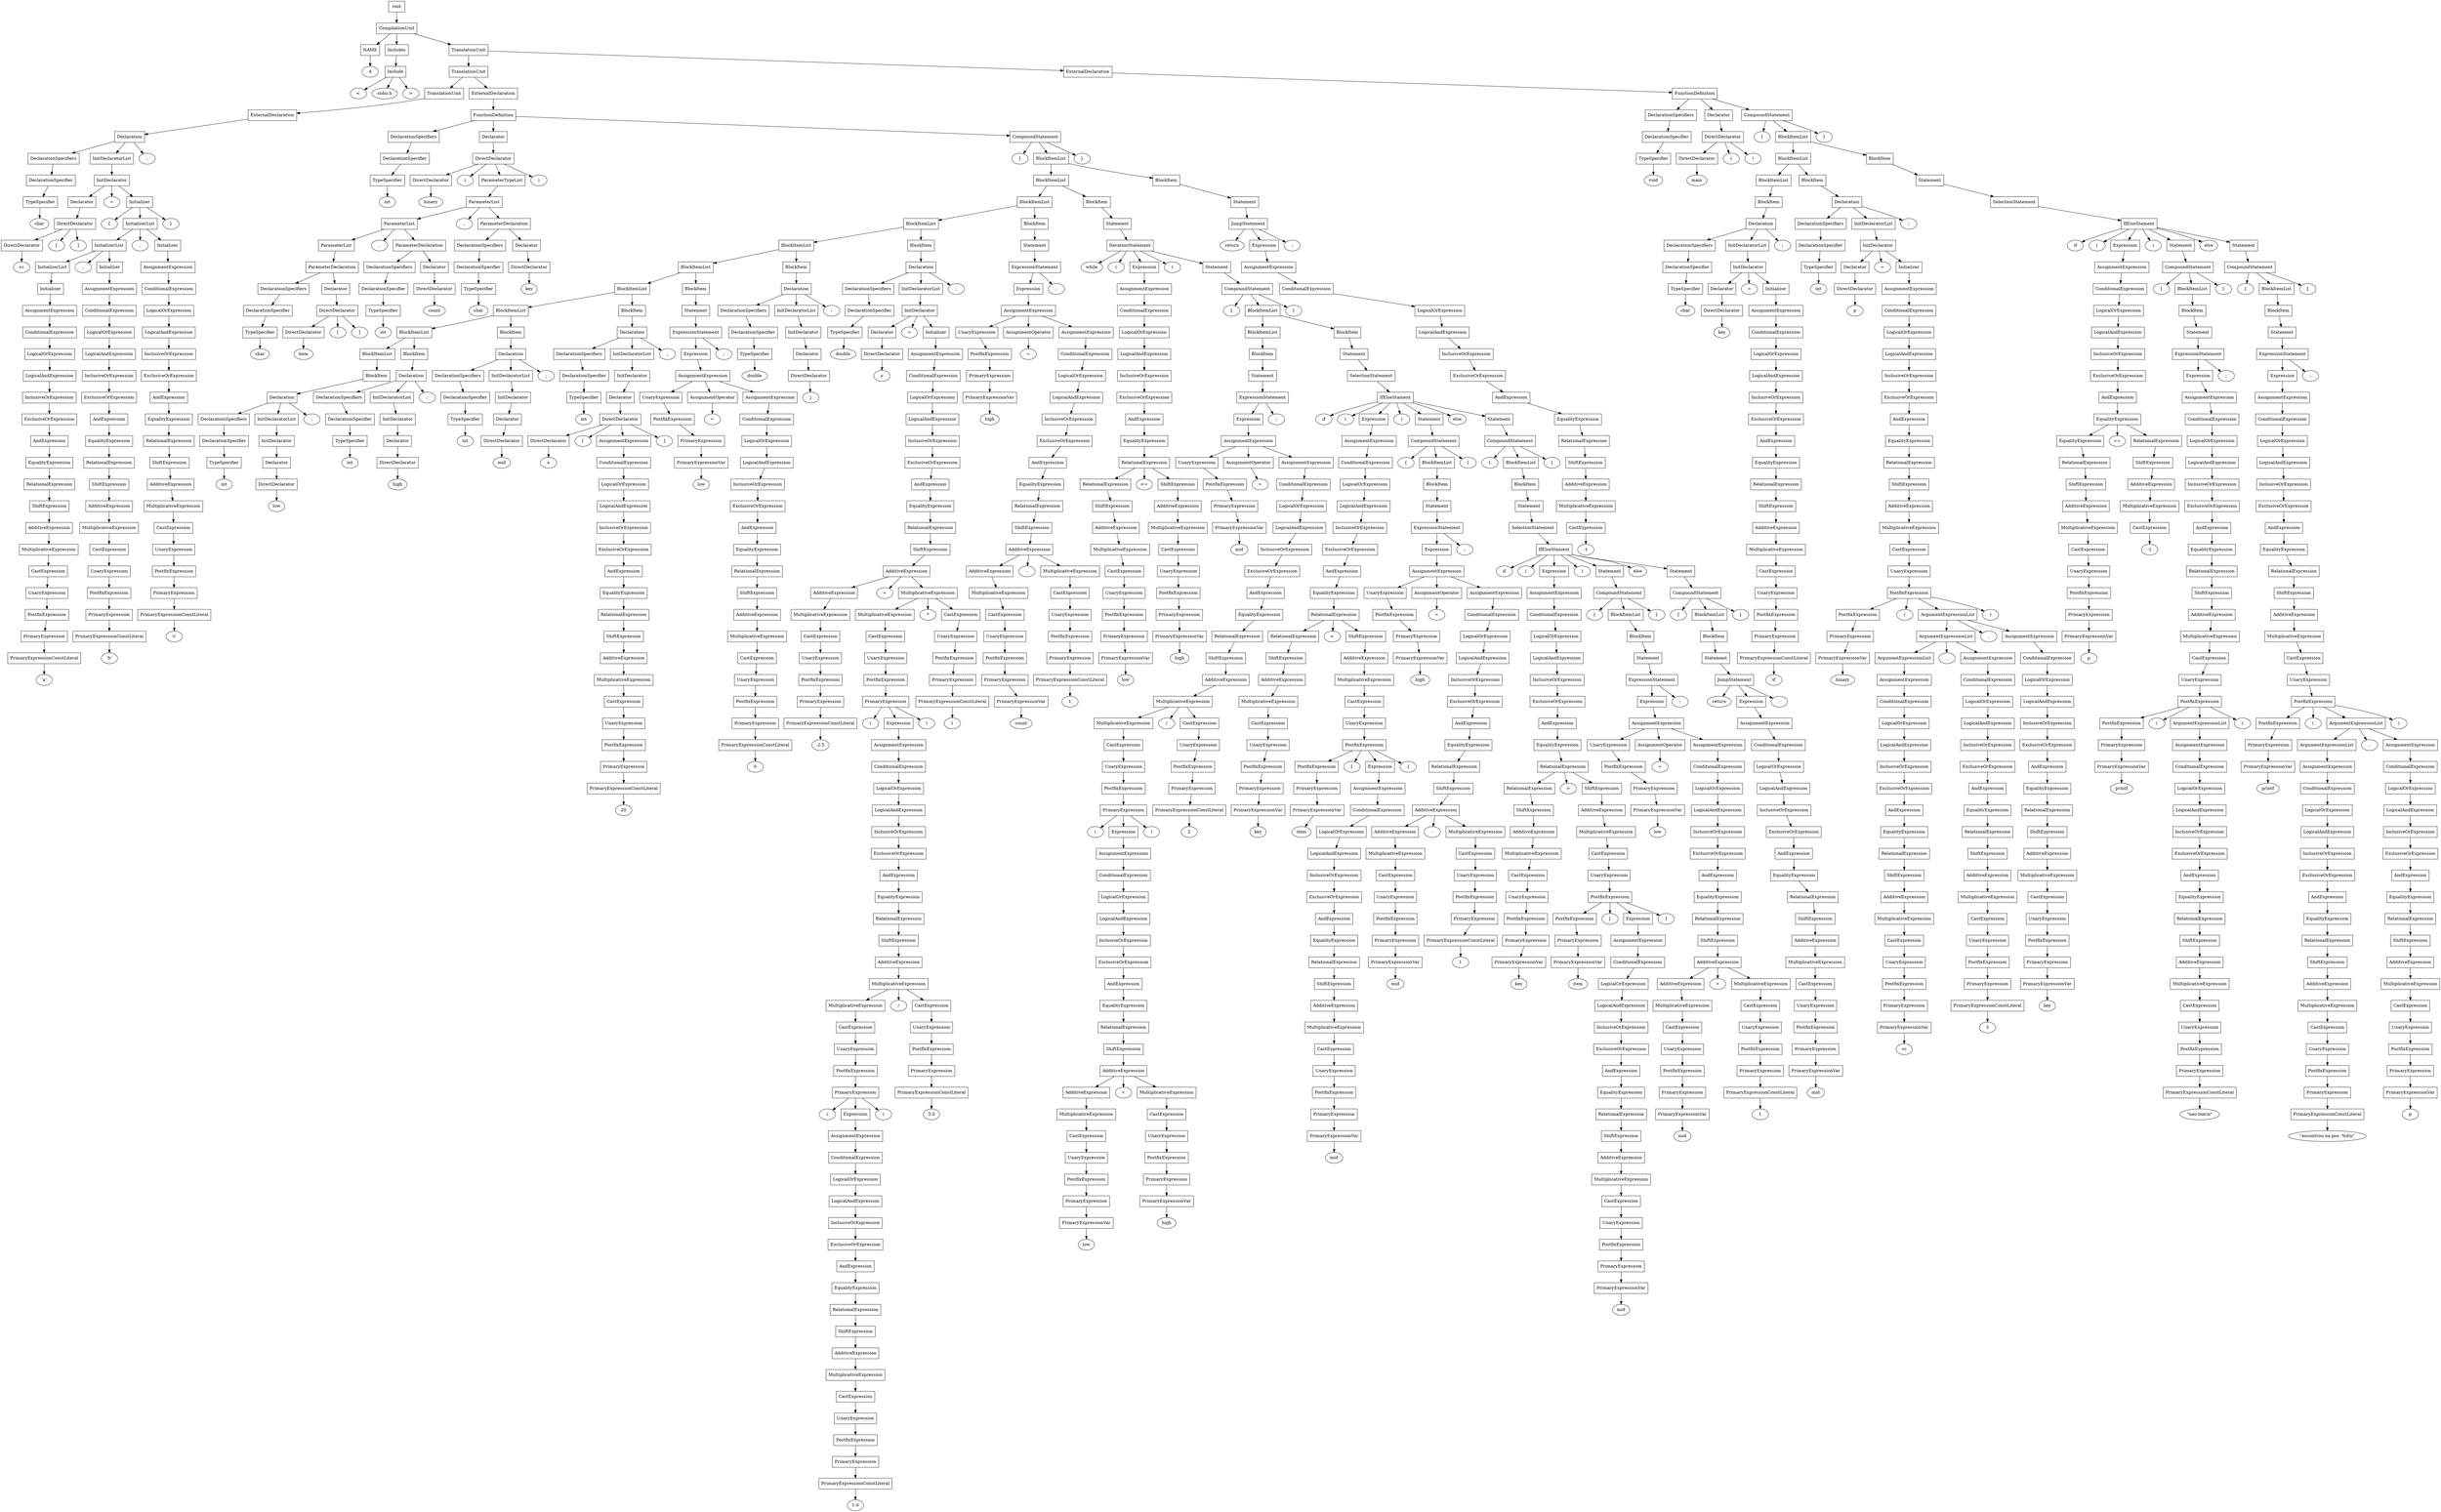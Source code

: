 digraph G {
	splines="TRUE";
	n_0 [label="root", shape="rectangle"]
	n_0 -> n_1
	n_1 [label="CompilationUnit", shape="rectangle"]
	n_1 -> n_2
	n_2 [label="NAME", shape="rectangle"]
	n_2 -> n_5
	n_5 [label="A", shape="ellipse"]
	n_1 -> n_3
	n_3 [label="Includes", shape="rectangle"]
	n_3 -> n_6
	n_6 [label="Include", shape="rectangle"]
	n_6 -> n_9
	n_9 [label="<", shape="ellipse"]
	n_6 -> n_10
	n_10 [label="stdio.h", shape="ellipse"]
	n_6 -> n_11
	n_11 [label=">", shape="ellipse"]
	n_1 -> n_4
	n_4 [label="TranslationUnit", shape="rectangle"]
	n_4 -> n_7
	n_7 [label="TranslationUnit", shape="rectangle"]
	n_7 -> n_12
	n_12 [label="TranslationUnit", shape="rectangle"]
	n_12 -> n_15
	n_15 [label="ExternalDeclaration", shape="rectangle"]
	n_15 -> n_20
	n_20 [label="Declaration", shape="rectangle"]
	n_20 -> n_29
	n_29 [label="DeclarationSpecifiers", shape="rectangle"]
	n_29 -> n_43
	n_43 [label="DeclarationSpecifier", shape="rectangle"]
	n_43 -> n_57
	n_57 [label="TypeSpecifier", shape="rectangle"]
	n_57 -> n_70
	n_70 [label="char", shape="ellipse"]
	n_20 -> n_30
	n_30 [label="InitDeclaratorList", shape="rectangle"]
	n_30 -> n_44
	n_44 [label="InitDeclarator", shape="rectangle"]
	n_44 -> n_58
	n_58 [label="Declarator", shape="rectangle"]
	n_58 -> n_71
	n_71 [label="DirectDeclarator", shape="rectangle"]
	n_71 -> n_87
	n_87 [label="DirectDeclarator", shape="rectangle"]
	n_87 -> n_117
	n_117 [label="vc", shape="ellipse"]
	n_71 -> n_88
	n_88 [label="[", shape="ellipse"]
	n_71 -> n_89
	n_89 [label="]", shape="ellipse"]
	n_44 -> n_59
	n_59 [label="=", shape="ellipse"]
	n_44 -> n_60
	n_60 [label="Initializer", shape="rectangle"]
	n_60 -> n_72
	n_72 [label="{", shape="ellipse"]
	n_60 -> n_73
	n_73 [label="InitializerList", shape="rectangle"]
	n_73 -> n_90
	n_90 [label="InitializerList", shape="rectangle"]
	n_90 -> n_118
	n_118 [label="InitializerList", shape="rectangle"]
	n_118 -> n_146
	n_146 [label="Initializer", shape="rectangle"]
	n_146 -> n_180
	n_180 [label="AssignmentExpression", shape="rectangle"]
	n_180 -> n_210
	n_210 [label="ConditionalExpression", shape="rectangle"]
	n_210 -> n_241
	n_241 [label="LogicalOrExpression", shape="rectangle"]
	n_241 -> n_271
	n_271 [label="LogicalAndExpression", shape="rectangle"]
	n_271 -> n_299
	n_299 [label="InclusiveOrExpression", shape="rectangle"]
	n_299 -> n_326
	n_326 [label="ExclusiveOrExpression", shape="rectangle"]
	n_326 -> n_360
	n_360 [label="AndExpression", shape="rectangle"]
	n_360 -> n_390
	n_390 [label="EqualityExpression", shape="rectangle"]
	n_390 -> n_422
	n_422 [label="RelationalExpression", shape="rectangle"]
	n_422 -> n_449
	n_449 [label="ShiftExpression", shape="rectangle"]
	n_449 -> n_471
	n_471 [label="AdditiveExpression", shape="rectangle"]
	n_471 -> n_492
	n_492 [label="MultiplicativeExpression", shape="rectangle"]
	n_492 -> n_514
	n_514 [label="CastExpression", shape="rectangle"]
	n_514 -> n_540
	n_540 [label="UnaryExpression", shape="rectangle"]
	n_540 -> n_565
	n_565 [label="PostfixExpression", shape="rectangle"]
	n_565 -> n_598
	n_598 [label="PrimaryExpression", shape="rectangle"]
	n_598 -> n_627
	n_627 [label="PrimaryExpressionConstLiteral", shape="rectangle"]
	n_627 -> n_655
	n_655 [label="'a'", shape="ellipse"]
	n_90 -> n_119
	n_119 [label=",", shape="ellipse"]
	n_90 -> n_120
	n_120 [label="Initializer", shape="rectangle"]
	n_120 -> n_147
	n_147 [label="AssignmentExpression", shape="rectangle"]
	n_147 -> n_181
	n_181 [label="ConditionalExpression", shape="rectangle"]
	n_181 -> n_211
	n_211 [label="LogicalOrExpression", shape="rectangle"]
	n_211 -> n_242
	n_242 [label="LogicalAndExpression", shape="rectangle"]
	n_242 -> n_272
	n_272 [label="InclusiveOrExpression", shape="rectangle"]
	n_272 -> n_300
	n_300 [label="ExclusiveOrExpression", shape="rectangle"]
	n_300 -> n_327
	n_327 [label="AndExpression", shape="rectangle"]
	n_327 -> n_361
	n_361 [label="EqualityExpression", shape="rectangle"]
	n_361 -> n_391
	n_391 [label="RelationalExpression", shape="rectangle"]
	n_391 -> n_423
	n_423 [label="ShiftExpression", shape="rectangle"]
	n_423 -> n_450
	n_450 [label="AdditiveExpression", shape="rectangle"]
	n_450 -> n_472
	n_472 [label="MultiplicativeExpression", shape="rectangle"]
	n_472 -> n_493
	n_493 [label="CastExpression", shape="rectangle"]
	n_493 -> n_515
	n_515 [label="UnaryExpression", shape="rectangle"]
	n_515 -> n_541
	n_541 [label="PostfixExpression", shape="rectangle"]
	n_541 -> n_566
	n_566 [label="PrimaryExpression", shape="rectangle"]
	n_566 -> n_599
	n_599 [label="PrimaryExpressionConstLiteral", shape="rectangle"]
	n_599 -> n_628
	n_628 [label="'b'", shape="ellipse"]
	n_73 -> n_91
	n_91 [label=",", shape="ellipse"]
	n_73 -> n_92
	n_92 [label="Initializer", shape="rectangle"]
	n_92 -> n_121
	n_121 [label="AssignmentExpression", shape="rectangle"]
	n_121 -> n_148
	n_148 [label="ConditionalExpression", shape="rectangle"]
	n_148 -> n_182
	n_182 [label="LogicalOrExpression", shape="rectangle"]
	n_182 -> n_212
	n_212 [label="LogicalAndExpression", shape="rectangle"]
	n_212 -> n_243
	n_243 [label="InclusiveOrExpression", shape="rectangle"]
	n_243 -> n_273
	n_273 [label="ExclusiveOrExpression", shape="rectangle"]
	n_273 -> n_301
	n_301 [label="AndExpression", shape="rectangle"]
	n_301 -> n_328
	n_328 [label="EqualityExpression", shape="rectangle"]
	n_328 -> n_362
	n_362 [label="RelationalExpression", shape="rectangle"]
	n_362 -> n_392
	n_392 [label="ShiftExpression", shape="rectangle"]
	n_392 -> n_424
	n_424 [label="AdditiveExpression", shape="rectangle"]
	n_424 -> n_451
	n_451 [label="MultiplicativeExpression", shape="rectangle"]
	n_451 -> n_473
	n_473 [label="CastExpression", shape="rectangle"]
	n_473 -> n_494
	n_494 [label="UnaryExpression", shape="rectangle"]
	n_494 -> n_516
	n_516 [label="PostfixExpression", shape="rectangle"]
	n_516 -> n_542
	n_542 [label="PrimaryExpression", shape="rectangle"]
	n_542 -> n_567
	n_567 [label="PrimaryExpressionConstLiteral", shape="rectangle"]
	n_567 -> n_600
	n_600 [label="'c'", shape="ellipse"]
	n_60 -> n_74
	n_74 [label="}", shape="ellipse"]
	n_20 -> n_31
	n_31 [label=";", shape="ellipse"]
	n_7 -> n_13
	n_13 [label="ExternalDeclaration", shape="rectangle"]
	n_13 -> n_16
	n_16 [label="FunctionDefinition", shape="rectangle"]
	n_16 -> n_21
	n_21 [label="DeclarationSpecifiers", shape="rectangle"]
	n_21 -> n_32
	n_32 [label="DeclarationSpecifier", shape="rectangle"]
	n_32 -> n_45
	n_45 [label="TypeSpecifier", shape="rectangle"]
	n_45 -> n_61
	n_61 [label="int", shape="ellipse"]
	n_16 -> n_22
	n_22 [label="Declarator", shape="rectangle"]
	n_22 -> n_33
	n_33 [label="DirectDeclarator", shape="rectangle"]
	n_33 -> n_46
	n_46 [label="DirectDeclarator", shape="rectangle"]
	n_46 -> n_62
	n_62 [label="binary", shape="ellipse"]
	n_33 -> n_47
	n_47 [label="(", shape="ellipse"]
	n_33 -> n_48
	n_48 [label="ParameterTypeList", shape="rectangle"]
	n_48 -> n_63
	n_63 [label="ParameterList", shape="rectangle"]
	n_63 -> n_75
	n_75 [label="ParameterList", shape="rectangle"]
	n_75 -> n_93
	n_93 [label="ParameterList", shape="rectangle"]
	n_93 -> n_122
	n_122 [label="ParameterDeclaration", shape="rectangle"]
	n_122 -> n_149
	n_149 [label="DeclarationSpecifiers", shape="rectangle"]
	n_149 -> n_183
	n_183 [label="DeclarationSpecifier", shape="rectangle"]
	n_183 -> n_213
	n_213 [label="TypeSpecifier", shape="rectangle"]
	n_213 -> n_244
	n_244 [label="char", shape="ellipse"]
	n_122 -> n_150
	n_150 [label="Declarator", shape="rectangle"]
	n_150 -> n_184
	n_184 [label="DirectDeclarator", shape="rectangle"]
	n_184 -> n_214
	n_214 [label="DirectDeclarator", shape="rectangle"]
	n_214 -> n_245
	n_245 [label="item", shape="ellipse"]
	n_184 -> n_215
	n_215 [label="[", shape="ellipse"]
	n_184 -> n_216
	n_216 [label="]", shape="ellipse"]
	n_75 -> n_94
	n_94 [label=",", shape="ellipse"]
	n_75 -> n_95
	n_95 [label="ParameterDeclaration", shape="rectangle"]
	n_95 -> n_123
	n_123 [label="DeclarationSpecifiers", shape="rectangle"]
	n_123 -> n_151
	n_151 [label="DeclarationSpecifier", shape="rectangle"]
	n_151 -> n_185
	n_185 [label="TypeSpecifier", shape="rectangle"]
	n_185 -> n_217
	n_217 [label="int", shape="ellipse"]
	n_95 -> n_124
	n_124 [label="Declarator", shape="rectangle"]
	n_124 -> n_152
	n_152 [label="DirectDeclarator", shape="rectangle"]
	n_152 -> n_186
	n_186 [label="count", shape="ellipse"]
	n_63 -> n_76
	n_76 [label=",", shape="ellipse"]
	n_63 -> n_77
	n_77 [label="ParameterDeclaration", shape="rectangle"]
	n_77 -> n_96
	n_96 [label="DeclarationSpecifiers", shape="rectangle"]
	n_96 -> n_125
	n_125 [label="DeclarationSpecifier", shape="rectangle"]
	n_125 -> n_153
	n_153 [label="TypeSpecifier", shape="rectangle"]
	n_153 -> n_187
	n_187 [label="char", shape="ellipse"]
	n_77 -> n_97
	n_97 [label="Declarator", shape="rectangle"]
	n_97 -> n_126
	n_126 [label="DirectDeclarator", shape="rectangle"]
	n_126 -> n_154
	n_154 [label="key", shape="ellipse"]
	n_33 -> n_49
	n_49 [label=")", shape="ellipse"]
	n_16 -> n_23
	n_23 [label="CompoundStatement", shape="rectangle"]
	n_23 -> n_34
	n_34 [label="{", shape="ellipse"]
	n_23 -> n_35
	n_35 [label="BlockItemList", shape="rectangle"]
	n_35 -> n_50
	n_50 [label="BlockItemList", shape="rectangle"]
	n_50 -> n_64
	n_64 [label="BlockItemList", shape="rectangle"]
	n_64 -> n_78
	n_78 [label="BlockItemList", shape="rectangle"]
	n_78 -> n_98
	n_98 [label="BlockItemList", shape="rectangle"]
	n_98 -> n_127
	n_127 [label="BlockItemList", shape="rectangle"]
	n_127 -> n_155
	n_155 [label="BlockItemList", shape="rectangle"]
	n_155 -> n_188
	n_188 [label="BlockItemList", shape="rectangle"]
	n_188 -> n_218
	n_218 [label="BlockItemList", shape="rectangle"]
	n_218 -> n_246
	n_246 [label="BlockItemList", shape="rectangle"]
	n_246 -> n_274
	n_274 [label="BlockItem", shape="rectangle"]
	n_274 -> n_302
	n_302 [label="Declaration", shape="rectangle"]
	n_302 -> n_329
	n_329 [label="DeclarationSpecifiers", shape="rectangle"]
	n_329 -> n_363
	n_363 [label="DeclarationSpecifier", shape="rectangle"]
	n_363 -> n_393
	n_393 [label="TypeSpecifier", shape="rectangle"]
	n_393 -> n_425
	n_425 [label="int", shape="ellipse"]
	n_302 -> n_330
	n_330 [label="InitDeclaratorList", shape="rectangle"]
	n_330 -> n_364
	n_364 [label="InitDeclarator", shape="rectangle"]
	n_364 -> n_394
	n_394 [label="Declarator", shape="rectangle"]
	n_394 -> n_426
	n_426 [label="DirectDeclarator", shape="rectangle"]
	n_426 -> n_452
	n_452 [label="low", shape="ellipse"]
	n_302 -> n_331
	n_331 [label=";", shape="ellipse"]
	n_218 -> n_247
	n_247 [label="BlockItem", shape="rectangle"]
	n_247 -> n_275
	n_275 [label="Declaration", shape="rectangle"]
	n_275 -> n_303
	n_303 [label="DeclarationSpecifiers", shape="rectangle"]
	n_303 -> n_332
	n_332 [label="DeclarationSpecifier", shape="rectangle"]
	n_332 -> n_365
	n_365 [label="TypeSpecifier", shape="rectangle"]
	n_365 -> n_395
	n_395 [label="int", shape="ellipse"]
	n_275 -> n_304
	n_304 [label="InitDeclaratorList", shape="rectangle"]
	n_304 -> n_333
	n_333 [label="InitDeclarator", shape="rectangle"]
	n_333 -> n_366
	n_366 [label="Declarator", shape="rectangle"]
	n_366 -> n_396
	n_396 [label="DirectDeclarator", shape="rectangle"]
	n_396 -> n_427
	n_427 [label="high", shape="ellipse"]
	n_275 -> n_305
	n_305 [label=";", shape="ellipse"]
	n_188 -> n_219
	n_219 [label="BlockItem", shape="rectangle"]
	n_219 -> n_248
	n_248 [label="Declaration", shape="rectangle"]
	n_248 -> n_276
	n_276 [label="DeclarationSpecifiers", shape="rectangle"]
	n_276 -> n_306
	n_306 [label="DeclarationSpecifier", shape="rectangle"]
	n_306 -> n_334
	n_334 [label="TypeSpecifier", shape="rectangle"]
	n_334 -> n_367
	n_367 [label="int", shape="ellipse"]
	n_248 -> n_277
	n_277 [label="InitDeclaratorList", shape="rectangle"]
	n_277 -> n_307
	n_307 [label="InitDeclarator", shape="rectangle"]
	n_307 -> n_335
	n_335 [label="Declarator", shape="rectangle"]
	n_335 -> n_368
	n_368 [label="DirectDeclarator", shape="rectangle"]
	n_368 -> n_397
	n_397 [label="mid", shape="ellipse"]
	n_248 -> n_278
	n_278 [label=";", shape="ellipse"]
	n_155 -> n_189
	n_189 [label="BlockItem", shape="rectangle"]
	n_189 -> n_220
	n_220 [label="Declaration", shape="rectangle"]
	n_220 -> n_249
	n_249 [label="DeclarationSpecifiers", shape="rectangle"]
	n_249 -> n_279
	n_279 [label="DeclarationSpecifier", shape="rectangle"]
	n_279 -> n_308
	n_308 [label="TypeSpecifier", shape="rectangle"]
	n_308 -> n_336
	n_336 [label="int", shape="ellipse"]
	n_220 -> n_250
	n_250 [label="InitDeclaratorList", shape="rectangle"]
	n_250 -> n_280
	n_280 [label="InitDeclarator", shape="rectangle"]
	n_280 -> n_309
	n_309 [label="Declarator", shape="rectangle"]
	n_309 -> n_337
	n_337 [label="DirectDeclarator", shape="rectangle"]
	n_337 -> n_369
	n_369 [label="DirectDeclarator", shape="rectangle"]
	n_369 -> n_398
	n_398 [label="x", shape="ellipse"]
	n_337 -> n_370
	n_370 [label="[", shape="ellipse"]
	n_337 -> n_371
	n_371 [label="AssignmentExpression", shape="rectangle"]
	n_371 -> n_399
	n_399 [label="ConditionalExpression", shape="rectangle"]
	n_399 -> n_428
	n_428 [label="LogicalOrExpression", shape="rectangle"]
	n_428 -> n_453
	n_453 [label="LogicalAndExpression", shape="rectangle"]
	n_453 -> n_474
	n_474 [label="InclusiveOrExpression", shape="rectangle"]
	n_474 -> n_495
	n_495 [label="ExclusiveOrExpression", shape="rectangle"]
	n_495 -> n_517
	n_517 [label="AndExpression", shape="rectangle"]
	n_517 -> n_543
	n_543 [label="EqualityExpression", shape="rectangle"]
	n_543 -> n_568
	n_568 [label="RelationalExpression", shape="rectangle"]
	n_568 -> n_601
	n_601 [label="ShiftExpression", shape="rectangle"]
	n_601 -> n_629
	n_629 [label="AdditiveExpression", shape="rectangle"]
	n_629 -> n_656
	n_656 [label="MultiplicativeExpression", shape="rectangle"]
	n_656 -> n_679
	n_679 [label="CastExpression", shape="rectangle"]
	n_679 -> n_701
	n_701 [label="UnaryExpression", shape="rectangle"]
	n_701 -> n_729
	n_729 [label="PostfixExpression", shape="rectangle"]
	n_729 -> n_752
	n_752 [label="PrimaryExpression", shape="rectangle"]
	n_752 -> n_776
	n_776 [label="PrimaryExpressionConstLiteral", shape="rectangle"]
	n_776 -> n_798
	n_798 [label="20", shape="ellipse"]
	n_337 -> n_372
	n_372 [label="]", shape="ellipse"]
	n_220 -> n_251
	n_251 [label=";", shape="ellipse"]
	n_127 -> n_156
	n_156 [label="BlockItem", shape="rectangle"]
	n_156 -> n_190
	n_190 [label="Statement", shape="rectangle"]
	n_190 -> n_221
	n_221 [label="ExpressionStatement", shape="rectangle"]
	n_221 -> n_252
	n_252 [label="Expression", shape="rectangle"]
	n_252 -> n_281
	n_281 [label="AssignmentExpression", shape="rectangle"]
	n_281 -> n_310
	n_310 [label="UnaryExpression", shape="rectangle"]
	n_310 -> n_338
	n_338 [label="PostfixExpression", shape="rectangle"]
	n_338 -> n_373
	n_373 [label="PrimaryExpression", shape="rectangle"]
	n_373 -> n_400
	n_400 [label="PrimaryExpressionVar", shape="rectangle"]
	n_400 -> n_429
	n_429 [label="low", shape="ellipse"]
	n_281 -> n_311
	n_311 [label="AssignmentOperator", shape="rectangle"]
	n_311 -> n_339
	n_339 [label="=", shape="ellipse"]
	n_281 -> n_312
	n_312 [label="AssignmentExpression", shape="rectangle"]
	n_312 -> n_340
	n_340 [label="ConditionalExpression", shape="rectangle"]
	n_340 -> n_374
	n_374 [label="LogicalOrExpression", shape="rectangle"]
	n_374 -> n_401
	n_401 [label="LogicalAndExpression", shape="rectangle"]
	n_401 -> n_430
	n_430 [label="InclusiveOrExpression", shape="rectangle"]
	n_430 -> n_454
	n_454 [label="ExclusiveOrExpression", shape="rectangle"]
	n_454 -> n_475
	n_475 [label="AndExpression", shape="rectangle"]
	n_475 -> n_496
	n_496 [label="EqualityExpression", shape="rectangle"]
	n_496 -> n_518
	n_518 [label="RelationalExpression", shape="rectangle"]
	n_518 -> n_544
	n_544 [label="ShiftExpression", shape="rectangle"]
	n_544 -> n_569
	n_569 [label="AdditiveExpression", shape="rectangle"]
	n_569 -> n_602
	n_602 [label="MultiplicativeExpression", shape="rectangle"]
	n_602 -> n_630
	n_630 [label="CastExpression", shape="rectangle"]
	n_630 -> n_657
	n_657 [label="UnaryExpression", shape="rectangle"]
	n_657 -> n_680
	n_680 [label="PostfixExpression", shape="rectangle"]
	n_680 -> n_702
	n_702 [label="PrimaryExpression", shape="rectangle"]
	n_702 -> n_730
	n_730 [label="PrimaryExpressionConstLiteral", shape="rectangle"]
	n_730 -> n_753
	n_753 [label="0", shape="ellipse"]
	n_221 -> n_253
	n_253 [label=";", shape="ellipse"]
	n_98 -> n_128
	n_128 [label="BlockItem", shape="rectangle"]
	n_128 -> n_157
	n_157 [label="Declaration", shape="rectangle"]
	n_157 -> n_191
	n_191 [label="DeclarationSpecifiers", shape="rectangle"]
	n_191 -> n_222
	n_222 [label="DeclarationSpecifier", shape="rectangle"]
	n_222 -> n_254
	n_254 [label="TypeSpecifier", shape="rectangle"]
	n_254 -> n_282
	n_282 [label="double", shape="ellipse"]
	n_157 -> n_192
	n_192 [label="InitDeclaratorList", shape="rectangle"]
	n_192 -> n_223
	n_223 [label="InitDeclarator", shape="rectangle"]
	n_223 -> n_255
	n_255 [label="Declarator", shape="rectangle"]
	n_255 -> n_283
	n_283 [label="DirectDeclarator", shape="rectangle"]
	n_283 -> n_313
	n_313 [label="j", shape="ellipse"]
	n_157 -> n_193
	n_193 [label=";", shape="ellipse"]
	n_78 -> n_99
	n_99 [label="BlockItem", shape="rectangle"]
	n_99 -> n_129
	n_129 [label="Declaration", shape="rectangle"]
	n_129 -> n_158
	n_158 [label="DeclarationSpecifiers", shape="rectangle"]
	n_158 -> n_194
	n_194 [label="DeclarationSpecifier", shape="rectangle"]
	n_194 -> n_224
	n_224 [label="TypeSpecifier", shape="rectangle"]
	n_224 -> n_256
	n_256 [label="double", shape="ellipse"]
	n_129 -> n_159
	n_159 [label="InitDeclaratorList", shape="rectangle"]
	n_159 -> n_195
	n_195 [label="InitDeclarator", shape="rectangle"]
	n_195 -> n_225
	n_225 [label="Declarator", shape="rectangle"]
	n_225 -> n_257
	n_257 [label="DirectDeclarator", shape="rectangle"]
	n_257 -> n_284
	n_284 [label="y", shape="ellipse"]
	n_195 -> n_226
	n_226 [label="=", shape="ellipse"]
	n_195 -> n_227
	n_227 [label="Initializer", shape="rectangle"]
	n_227 -> n_258
	n_258 [label="AssignmentExpression", shape="rectangle"]
	n_258 -> n_285
	n_285 [label="ConditionalExpression", shape="rectangle"]
	n_285 -> n_314
	n_314 [label="LogicalOrExpression", shape="rectangle"]
	n_314 -> n_341
	n_341 [label="LogicalAndExpression", shape="rectangle"]
	n_341 -> n_375
	n_375 [label="InclusiveOrExpression", shape="rectangle"]
	n_375 -> n_402
	n_402 [label="ExclusiveOrExpression", shape="rectangle"]
	n_402 -> n_431
	n_431 [label="AndExpression", shape="rectangle"]
	n_431 -> n_455
	n_455 [label="EqualityExpression", shape="rectangle"]
	n_455 -> n_476
	n_476 [label="RelationalExpression", shape="rectangle"]
	n_476 -> n_497
	n_497 [label="ShiftExpression", shape="rectangle"]
	n_497 -> n_519
	n_519 [label="AdditiveExpression", shape="rectangle"]
	n_519 -> n_545
	n_545 [label="AdditiveExpression", shape="rectangle"]
	n_545 -> n_570
	n_570 [label="MultiplicativeExpression", shape="rectangle"]
	n_570 -> n_603
	n_603 [label="CastExpression", shape="rectangle"]
	n_603 -> n_631
	n_631 [label="UnaryExpression", shape="rectangle"]
	n_631 -> n_658
	n_658 [label="PostfixExpression", shape="rectangle"]
	n_658 -> n_681
	n_681 [label="PrimaryExpression", shape="rectangle"]
	n_681 -> n_703
	n_703 [label="PrimaryExpressionConstLiteral", shape="rectangle"]
	n_703 -> n_731
	n_731 [label="-2.5", shape="ellipse"]
	n_519 -> n_546
	n_546 [label="+", shape="ellipse"]
	n_519 -> n_547
	n_547 [label="MultiplicativeExpression", shape="rectangle"]
	n_547 -> n_571
	n_571 [label="MultiplicativeExpression", shape="rectangle"]
	n_571 -> n_604
	n_604 [label="CastExpression", shape="rectangle"]
	n_604 -> n_632
	n_632 [label="UnaryExpression", shape="rectangle"]
	n_632 -> n_659
	n_659 [label="PostfixExpression", shape="rectangle"]
	n_659 -> n_682
	n_682 [label="PrimaryExpression", shape="rectangle"]
	n_682 -> n_704
	n_704 [label="(", shape="ellipse"]
	n_682 -> n_705
	n_705 [label="Expression", shape="rectangle"]
	n_705 -> n_732
	n_732 [label="AssignmentExpression", shape="rectangle"]
	n_732 -> n_754
	n_754 [label="ConditionalExpression", shape="rectangle"]
	n_754 -> n_777
	n_777 [label="LogicalOrExpression", shape="rectangle"]
	n_777 -> n_799
	n_799 [label="LogicalAndExpression", shape="rectangle"]
	n_799 -> n_817
	n_817 [label="InclusiveOrExpression", shape="rectangle"]
	n_817 -> n_839
	n_839 [label="ExclusiveOrExpression", shape="rectangle"]
	n_839 -> n_854
	n_854 [label="AndExpression", shape="rectangle"]
	n_854 -> n_869
	n_869 [label="EqualityExpression", shape="rectangle"]
	n_869 -> n_884
	n_884 [label="RelationalExpression", shape="rectangle"]
	n_884 -> n_902
	n_902 [label="ShiftExpression", shape="rectangle"]
	n_902 -> n_918
	n_918 [label="AdditiveExpression", shape="rectangle"]
	n_918 -> n_934
	n_934 [label="MultiplicativeExpression", shape="rectangle"]
	n_934 -> n_951
	n_951 [label="MultiplicativeExpression", shape="rectangle"]
	n_951 -> n_966
	n_966 [label="CastExpression", shape="rectangle"]
	n_966 -> n_979
	n_979 [label="UnaryExpression", shape="rectangle"]
	n_979 -> n_991
	n_991 [label="PostfixExpression", shape="rectangle"]
	n_991 -> n_1002
	n_1002 [label="PrimaryExpression", shape="rectangle"]
	n_1002 -> n_1015
	n_1015 [label="(", shape="ellipse"]
	n_1002 -> n_1016
	n_1016 [label="Expression", shape="rectangle"]
	n_1016 -> n_1028
	n_1028 [label="AssignmentExpression", shape="rectangle"]
	n_1028 -> n_1035
	n_1035 [label="ConditionalExpression", shape="rectangle"]
	n_1035 -> n_1040
	n_1040 [label="LogicalOrExpression", shape="rectangle"]
	n_1040 -> n_1044
	n_1044 [label="LogicalAndExpression", shape="rectangle"]
	n_1044 -> n_1048
	n_1048 [label="InclusiveOrExpression", shape="rectangle"]
	n_1048 -> n_1052
	n_1052 [label="ExclusiveOrExpression", shape="rectangle"]
	n_1052 -> n_1055
	n_1055 [label="AndExpression", shape="rectangle"]
	n_1055 -> n_1057
	n_1057 [label="EqualityExpression", shape="rectangle"]
	n_1057 -> n_1059
	n_1059 [label="RelationalExpression", shape="rectangle"]
	n_1059 -> n_1061
	n_1061 [label="ShiftExpression", shape="rectangle"]
	n_1061 -> n_1062
	n_1062 [label="AdditiveExpression", shape="rectangle"]
	n_1062 -> n_1063
	n_1063 [label="MultiplicativeExpression", shape="rectangle"]
	n_1063 -> n_1064
	n_1064 [label="CastExpression", shape="rectangle"]
	n_1064 -> n_1065
	n_1065 [label="UnaryExpression", shape="rectangle"]
	n_1065 -> n_1066
	n_1066 [label="PostfixExpression", shape="rectangle"]
	n_1066 -> n_1067
	n_1067 [label="PrimaryExpression", shape="rectangle"]
	n_1067 -> n_1068
	n_1068 [label="PrimaryExpressionConstLiteral", shape="rectangle"]
	n_1068 -> n_1069
	n_1069 [label="1.0", shape="ellipse"]
	n_1002 -> n_1017
	n_1017 [label=")", shape="ellipse"]
	n_934 -> n_952
	n_952 [label="/", shape="ellipse"]
	n_934 -> n_953
	n_953 [label="CastExpression", shape="rectangle"]
	n_953 -> n_967
	n_967 [label="UnaryExpression", shape="rectangle"]
	n_967 -> n_980
	n_980 [label="PostfixExpression", shape="rectangle"]
	n_980 -> n_992
	n_992 [label="PrimaryExpression", shape="rectangle"]
	n_992 -> n_1003
	n_1003 [label="PrimaryExpressionConstLiteral", shape="rectangle"]
	n_1003 -> n_1018
	n_1018 [label="3.0", shape="ellipse"]
	n_682 -> n_706
	n_706 [label=")", shape="ellipse"]
	n_547 -> n_572
	n_572 [label="*", shape="ellipse"]
	n_547 -> n_573
	n_573 [label="CastExpression", shape="rectangle"]
	n_573 -> n_605
	n_605 [label="UnaryExpression", shape="rectangle"]
	n_605 -> n_633
	n_633 [label="PostfixExpression", shape="rectangle"]
	n_633 -> n_660
	n_660 [label="PrimaryExpression", shape="rectangle"]
	n_660 -> n_683
	n_683 [label="PrimaryExpressionConstLiteral", shape="rectangle"]
	n_683 -> n_707
	n_707 [label="1", shape="ellipse"]
	n_129 -> n_160
	n_160 [label=";", shape="ellipse"]
	n_64 -> n_79
	n_79 [label="BlockItem", shape="rectangle"]
	n_79 -> n_100
	n_100 [label="Statement", shape="rectangle"]
	n_100 -> n_130
	n_130 [label="ExpressionStatement", shape="rectangle"]
	n_130 -> n_161
	n_161 [label="Expression", shape="rectangle"]
	n_161 -> n_196
	n_196 [label="AssignmentExpression", shape="rectangle"]
	n_196 -> n_228
	n_228 [label="UnaryExpression", shape="rectangle"]
	n_228 -> n_259
	n_259 [label="PostfixExpression", shape="rectangle"]
	n_259 -> n_286
	n_286 [label="PrimaryExpression", shape="rectangle"]
	n_286 -> n_315
	n_315 [label="PrimaryExpressionVar", shape="rectangle"]
	n_315 -> n_342
	n_342 [label="high", shape="ellipse"]
	n_196 -> n_229
	n_229 [label="AssignmentOperator", shape="rectangle"]
	n_229 -> n_260
	n_260 [label="=", shape="ellipse"]
	n_196 -> n_230
	n_230 [label="AssignmentExpression", shape="rectangle"]
	n_230 -> n_261
	n_261 [label="ConditionalExpression", shape="rectangle"]
	n_261 -> n_287
	n_287 [label="LogicalOrExpression", shape="rectangle"]
	n_287 -> n_316
	n_316 [label="LogicalAndExpression", shape="rectangle"]
	n_316 -> n_343
	n_343 [label="InclusiveOrExpression", shape="rectangle"]
	n_343 -> n_376
	n_376 [label="ExclusiveOrExpression", shape="rectangle"]
	n_376 -> n_403
	n_403 [label="AndExpression", shape="rectangle"]
	n_403 -> n_432
	n_432 [label="EqualityExpression", shape="rectangle"]
	n_432 -> n_456
	n_456 [label="RelationalExpression", shape="rectangle"]
	n_456 -> n_477
	n_477 [label="ShiftExpression", shape="rectangle"]
	n_477 -> n_498
	n_498 [label="AdditiveExpression", shape="rectangle"]
	n_498 -> n_520
	n_520 [label="AdditiveExpression", shape="rectangle"]
	n_520 -> n_548
	n_548 [label="MultiplicativeExpression", shape="rectangle"]
	n_548 -> n_574
	n_574 [label="CastExpression", shape="rectangle"]
	n_574 -> n_606
	n_606 [label="UnaryExpression", shape="rectangle"]
	n_606 -> n_634
	n_634 [label="PostfixExpression", shape="rectangle"]
	n_634 -> n_661
	n_661 [label="PrimaryExpression", shape="rectangle"]
	n_661 -> n_684
	n_684 [label="PrimaryExpressionVar", shape="rectangle"]
	n_684 -> n_708
	n_708 [label="count", shape="ellipse"]
	n_498 -> n_521
	n_521 [label="-", shape="ellipse"]
	n_498 -> n_522
	n_522 [label="MultiplicativeExpression", shape="rectangle"]
	n_522 -> n_549
	n_549 [label="CastExpression", shape="rectangle"]
	n_549 -> n_575
	n_575 [label="UnaryExpression", shape="rectangle"]
	n_575 -> n_607
	n_607 [label="PostfixExpression", shape="rectangle"]
	n_607 -> n_635
	n_635 [label="PrimaryExpression", shape="rectangle"]
	n_635 -> n_662
	n_662 [label="PrimaryExpressionConstLiteral", shape="rectangle"]
	n_662 -> n_685
	n_685 [label="1", shape="ellipse"]
	n_130 -> n_162
	n_162 [label=";", shape="ellipse"]
	n_50 -> n_65
	n_65 [label="BlockItem", shape="rectangle"]
	n_65 -> n_80
	n_80 [label="Statement", shape="rectangle"]
	n_80 -> n_101
	n_101 [label="IterationStatement", shape="rectangle"]
	n_101 -> n_131
	n_131 [label="while", shape="ellipse"]
	n_101 -> n_132
	n_132 [label="(", shape="ellipse"]
	n_101 -> n_133
	n_133 [label="Expression", shape="rectangle"]
	n_133 -> n_163
	n_163 [label="AssignmentExpression", shape="rectangle"]
	n_163 -> n_197
	n_197 [label="ConditionalExpression", shape="rectangle"]
	n_197 -> n_231
	n_231 [label="LogicalOrExpression", shape="rectangle"]
	n_231 -> n_262
	n_262 [label="LogicalAndExpression", shape="rectangle"]
	n_262 -> n_288
	n_288 [label="InclusiveOrExpression", shape="rectangle"]
	n_288 -> n_317
	n_317 [label="ExclusiveOrExpression", shape="rectangle"]
	n_317 -> n_344
	n_344 [label="AndExpression", shape="rectangle"]
	n_344 -> n_377
	n_377 [label="EqualityExpression", shape="rectangle"]
	n_377 -> n_404
	n_404 [label="RelationalExpression", shape="rectangle"]
	n_404 -> n_433
	n_433 [label="RelationalExpression", shape="rectangle"]
	n_433 -> n_457
	n_457 [label="ShiftExpression", shape="rectangle"]
	n_457 -> n_478
	n_478 [label="AdditiveExpression", shape="rectangle"]
	n_478 -> n_499
	n_499 [label="MultiplicativeExpression", shape="rectangle"]
	n_499 -> n_523
	n_523 [label="CastExpression", shape="rectangle"]
	n_523 -> n_550
	n_550 [label="UnaryExpression", shape="rectangle"]
	n_550 -> n_576
	n_576 [label="PostfixExpression", shape="rectangle"]
	n_576 -> n_608
	n_608 [label="PrimaryExpression", shape="rectangle"]
	n_608 -> n_636
	n_636 [label="PrimaryExpressionVar", shape="rectangle"]
	n_636 -> n_663
	n_663 [label="low", shape="ellipse"]
	n_404 -> n_434
	n_434 [label="<=", shape="ellipse"]
	n_404 -> n_435
	n_435 [label="ShiftExpression", shape="rectangle"]
	n_435 -> n_458
	n_458 [label="AdditiveExpression", shape="rectangle"]
	n_458 -> n_479
	n_479 [label="MultiplicativeExpression", shape="rectangle"]
	n_479 -> n_500
	n_500 [label="CastExpression", shape="rectangle"]
	n_500 -> n_524
	n_524 [label="UnaryExpression", shape="rectangle"]
	n_524 -> n_551
	n_551 [label="PostfixExpression", shape="rectangle"]
	n_551 -> n_577
	n_577 [label="PrimaryExpression", shape="rectangle"]
	n_577 -> n_609
	n_609 [label="PrimaryExpressionVar", shape="rectangle"]
	n_609 -> n_637
	n_637 [label="high", shape="ellipse"]
	n_101 -> n_134
	n_134 [label=")", shape="ellipse"]
	n_101 -> n_135
	n_135 [label="Statement", shape="rectangle"]
	n_135 -> n_164
	n_164 [label="CompoundStatement", shape="rectangle"]
	n_164 -> n_198
	n_198 [label="{", shape="ellipse"]
	n_164 -> n_199
	n_199 [label="BlockItemList", shape="rectangle"]
	n_199 -> n_232
	n_232 [label="BlockItemList", shape="rectangle"]
	n_232 -> n_263
	n_263 [label="BlockItem", shape="rectangle"]
	n_263 -> n_289
	n_289 [label="Statement", shape="rectangle"]
	n_289 -> n_318
	n_318 [label="ExpressionStatement", shape="rectangle"]
	n_318 -> n_345
	n_345 [label="Expression", shape="rectangle"]
	n_345 -> n_378
	n_378 [label="AssignmentExpression", shape="rectangle"]
	n_378 -> n_405
	n_405 [label="UnaryExpression", shape="rectangle"]
	n_405 -> n_436
	n_436 [label="PostfixExpression", shape="rectangle"]
	n_436 -> n_459
	n_459 [label="PrimaryExpression", shape="rectangle"]
	n_459 -> n_480
	n_480 [label="PrimaryExpressionVar", shape="rectangle"]
	n_480 -> n_501
	n_501 [label="mid", shape="ellipse"]
	n_378 -> n_406
	n_406 [label="AssignmentOperator", shape="rectangle"]
	n_406 -> n_437
	n_437 [label="=", shape="ellipse"]
	n_378 -> n_407
	n_407 [label="AssignmentExpression", shape="rectangle"]
	n_407 -> n_438
	n_438 [label="ConditionalExpression", shape="rectangle"]
	n_438 -> n_460
	n_460 [label="LogicalOrExpression", shape="rectangle"]
	n_460 -> n_481
	n_481 [label="LogicalAndExpression", shape="rectangle"]
	n_481 -> n_502
	n_502 [label="InclusiveOrExpression", shape="rectangle"]
	n_502 -> n_525
	n_525 [label="ExclusiveOrExpression", shape="rectangle"]
	n_525 -> n_552
	n_552 [label="AndExpression", shape="rectangle"]
	n_552 -> n_578
	n_578 [label="EqualityExpression", shape="rectangle"]
	n_578 -> n_610
	n_610 [label="RelationalExpression", shape="rectangle"]
	n_610 -> n_638
	n_638 [label="ShiftExpression", shape="rectangle"]
	n_638 -> n_664
	n_664 [label="AdditiveExpression", shape="rectangle"]
	n_664 -> n_686
	n_686 [label="MultiplicativeExpression", shape="rectangle"]
	n_686 -> n_709
	n_709 [label="MultiplicativeExpression", shape="rectangle"]
	n_709 -> n_733
	n_733 [label="CastExpression", shape="rectangle"]
	n_733 -> n_755
	n_755 [label="UnaryExpression", shape="rectangle"]
	n_755 -> n_778
	n_778 [label="PostfixExpression", shape="rectangle"]
	n_778 -> n_800
	n_800 [label="PrimaryExpression", shape="rectangle"]
	n_800 -> n_818
	n_818 [label="(", shape="ellipse"]
	n_800 -> n_819
	n_819 [label="Expression", shape="rectangle"]
	n_819 -> n_840
	n_840 [label="AssignmentExpression", shape="rectangle"]
	n_840 -> n_855
	n_855 [label="ConditionalExpression", shape="rectangle"]
	n_855 -> n_870
	n_870 [label="LogicalOrExpression", shape="rectangle"]
	n_870 -> n_885
	n_885 [label="LogicalAndExpression", shape="rectangle"]
	n_885 -> n_903
	n_903 [label="InclusiveOrExpression", shape="rectangle"]
	n_903 -> n_919
	n_919 [label="ExclusiveOrExpression", shape="rectangle"]
	n_919 -> n_935
	n_935 [label="AndExpression", shape="rectangle"]
	n_935 -> n_954
	n_954 [label="EqualityExpression", shape="rectangle"]
	n_954 -> n_968
	n_968 [label="RelationalExpression", shape="rectangle"]
	n_968 -> n_981
	n_981 [label="ShiftExpression", shape="rectangle"]
	n_981 -> n_993
	n_993 [label="AdditiveExpression", shape="rectangle"]
	n_993 -> n_1004
	n_1004 [label="AdditiveExpression", shape="rectangle"]
	n_1004 -> n_1019
	n_1019 [label="MultiplicativeExpression", shape="rectangle"]
	n_1019 -> n_1029
	n_1029 [label="CastExpression", shape="rectangle"]
	n_1029 -> n_1036
	n_1036 [label="UnaryExpression", shape="rectangle"]
	n_1036 -> n_1041
	n_1041 [label="PostfixExpression", shape="rectangle"]
	n_1041 -> n_1045
	n_1045 [label="PrimaryExpression", shape="rectangle"]
	n_1045 -> n_1049
	n_1049 [label="PrimaryExpressionVar", shape="rectangle"]
	n_1049 -> n_1053
	n_1053 [label="low", shape="ellipse"]
	n_993 -> n_1005
	n_1005 [label="+", shape="ellipse"]
	n_993 -> n_1006
	n_1006 [label="MultiplicativeExpression", shape="rectangle"]
	n_1006 -> n_1020
	n_1020 [label="CastExpression", shape="rectangle"]
	n_1020 -> n_1030
	n_1030 [label="UnaryExpression", shape="rectangle"]
	n_1030 -> n_1037
	n_1037 [label="PostfixExpression", shape="rectangle"]
	n_1037 -> n_1042
	n_1042 [label="PrimaryExpression", shape="rectangle"]
	n_1042 -> n_1046
	n_1046 [label="PrimaryExpressionVar", shape="rectangle"]
	n_1046 -> n_1050
	n_1050 [label="high", shape="ellipse"]
	n_800 -> n_820
	n_820 [label=")", shape="ellipse"]
	n_686 -> n_710
	n_710 [label="/", shape="ellipse"]
	n_686 -> n_711
	n_711 [label="CastExpression", shape="rectangle"]
	n_711 -> n_734
	n_734 [label="UnaryExpression", shape="rectangle"]
	n_734 -> n_756
	n_756 [label="PostfixExpression", shape="rectangle"]
	n_756 -> n_779
	n_779 [label="PrimaryExpression", shape="rectangle"]
	n_779 -> n_801
	n_801 [label="PrimaryExpressionConstLiteral", shape="rectangle"]
	n_801 -> n_821
	n_821 [label="2", shape="ellipse"]
	n_318 -> n_346
	n_346 [label=";", shape="ellipse"]
	n_199 -> n_233
	n_233 [label="BlockItem", shape="rectangle"]
	n_233 -> n_264
	n_264 [label="Statement", shape="rectangle"]
	n_264 -> n_290
	n_290 [label="SelectionStatement", shape="rectangle"]
	n_290 -> n_319
	n_319 [label="IfElseStament", shape="rectangle"]
	n_319 -> n_347
	n_347 [label="if", shape="ellipse"]
	n_319 -> n_348
	n_348 [label="(", shape="ellipse"]
	n_319 -> n_349
	n_349 [label="Expression", shape="rectangle"]
	n_349 -> n_379
	n_379 [label="AssignmentExpression", shape="rectangle"]
	n_379 -> n_408
	n_408 [label="ConditionalExpression", shape="rectangle"]
	n_408 -> n_439
	n_439 [label="LogicalOrExpression", shape="rectangle"]
	n_439 -> n_461
	n_461 [label="LogicalAndExpression", shape="rectangle"]
	n_461 -> n_482
	n_482 [label="InclusiveOrExpression", shape="rectangle"]
	n_482 -> n_503
	n_503 [label="ExclusiveOrExpression", shape="rectangle"]
	n_503 -> n_526
	n_526 [label="AndExpression", shape="rectangle"]
	n_526 -> n_553
	n_553 [label="EqualityExpression", shape="rectangle"]
	n_553 -> n_579
	n_579 [label="RelationalExpression", shape="rectangle"]
	n_579 -> n_611
	n_611 [label="RelationalExpression", shape="rectangle"]
	n_611 -> n_639
	n_639 [label="ShiftExpression", shape="rectangle"]
	n_639 -> n_665
	n_665 [label="AdditiveExpression", shape="rectangle"]
	n_665 -> n_687
	n_687 [label="MultiplicativeExpression", shape="rectangle"]
	n_687 -> n_712
	n_712 [label="CastExpression", shape="rectangle"]
	n_712 -> n_735
	n_735 [label="UnaryExpression", shape="rectangle"]
	n_735 -> n_757
	n_757 [label="PostfixExpression", shape="rectangle"]
	n_757 -> n_780
	n_780 [label="PrimaryExpression", shape="rectangle"]
	n_780 -> n_802
	n_802 [label="PrimaryExpressionVar", shape="rectangle"]
	n_802 -> n_822
	n_822 [label="key", shape="ellipse"]
	n_579 -> n_612
	n_612 [label="<", shape="ellipse"]
	n_579 -> n_613
	n_613 [label="ShiftExpression", shape="rectangle"]
	n_613 -> n_640
	n_640 [label="AdditiveExpression", shape="rectangle"]
	n_640 -> n_666
	n_666 [label="MultiplicativeExpression", shape="rectangle"]
	n_666 -> n_688
	n_688 [label="CastExpression", shape="rectangle"]
	n_688 -> n_713
	n_713 [label="UnaryExpression", shape="rectangle"]
	n_713 -> n_736
	n_736 [label="PostfixExpression", shape="rectangle"]
	n_736 -> n_758
	n_758 [label="PostfixExpression", shape="rectangle"]
	n_758 -> n_781
	n_781 [label="PrimaryExpression", shape="rectangle"]
	n_781 -> n_803
	n_803 [label="PrimaryExpressionVar", shape="rectangle"]
	n_803 -> n_823
	n_823 [label="item", shape="ellipse"]
	n_736 -> n_759
	n_759 [label="[", shape="ellipse"]
	n_736 -> n_760
	n_760 [label="Expression", shape="rectangle"]
	n_760 -> n_782
	n_782 [label="AssignmentExpression", shape="rectangle"]
	n_782 -> n_804
	n_804 [label="ConditionalExpression", shape="rectangle"]
	n_804 -> n_824
	n_824 [label="LogicalOrExpression", shape="rectangle"]
	n_824 -> n_841
	n_841 [label="LogicalAndExpression", shape="rectangle"]
	n_841 -> n_856
	n_856 [label="InclusiveOrExpression", shape="rectangle"]
	n_856 -> n_871
	n_871 [label="ExclusiveOrExpression", shape="rectangle"]
	n_871 -> n_886
	n_886 [label="AndExpression", shape="rectangle"]
	n_886 -> n_904
	n_904 [label="EqualityExpression", shape="rectangle"]
	n_904 -> n_920
	n_920 [label="RelationalExpression", shape="rectangle"]
	n_920 -> n_936
	n_936 [label="ShiftExpression", shape="rectangle"]
	n_936 -> n_955
	n_955 [label="AdditiveExpression", shape="rectangle"]
	n_955 -> n_969
	n_969 [label="MultiplicativeExpression", shape="rectangle"]
	n_969 -> n_982
	n_982 [label="CastExpression", shape="rectangle"]
	n_982 -> n_994
	n_994 [label="UnaryExpression", shape="rectangle"]
	n_994 -> n_1007
	n_1007 [label="PostfixExpression", shape="rectangle"]
	n_1007 -> n_1021
	n_1021 [label="PrimaryExpression", shape="rectangle"]
	n_1021 -> n_1031
	n_1031 [label="PrimaryExpressionVar", shape="rectangle"]
	n_1031 -> n_1038
	n_1038 [label="mid", shape="ellipse"]
	n_736 -> n_761
	n_761 [label="]", shape="ellipse"]
	n_319 -> n_350
	n_350 [label=")", shape="ellipse"]
	n_319 -> n_351
	n_351 [label="Statement", shape="rectangle"]
	n_351 -> n_380
	n_380 [label="CompoundStatement", shape="rectangle"]
	n_380 -> n_409
	n_409 [label="{", shape="ellipse"]
	n_380 -> n_410
	n_410 [label="BlockItemList", shape="rectangle"]
	n_410 -> n_440
	n_440 [label="BlockItem", shape="rectangle"]
	n_440 -> n_462
	n_462 [label="Statement", shape="rectangle"]
	n_462 -> n_483
	n_483 [label="ExpressionStatement", shape="rectangle"]
	n_483 -> n_504
	n_504 [label="Expression", shape="rectangle"]
	n_504 -> n_527
	n_527 [label="AssignmentExpression", shape="rectangle"]
	n_527 -> n_554
	n_554 [label="UnaryExpression", shape="rectangle"]
	n_554 -> n_580
	n_580 [label="PostfixExpression", shape="rectangle"]
	n_580 -> n_614
	n_614 [label="PrimaryExpression", shape="rectangle"]
	n_614 -> n_641
	n_641 [label="PrimaryExpressionVar", shape="rectangle"]
	n_641 -> n_667
	n_667 [label="high", shape="ellipse"]
	n_527 -> n_555
	n_555 [label="AssignmentOperator", shape="rectangle"]
	n_555 -> n_581
	n_581 [label="=", shape="ellipse"]
	n_527 -> n_556
	n_556 [label="AssignmentExpression", shape="rectangle"]
	n_556 -> n_582
	n_582 [label="ConditionalExpression", shape="rectangle"]
	n_582 -> n_615
	n_615 [label="LogicalOrExpression", shape="rectangle"]
	n_615 -> n_642
	n_642 [label="LogicalAndExpression", shape="rectangle"]
	n_642 -> n_668
	n_668 [label="InclusiveOrExpression", shape="rectangle"]
	n_668 -> n_689
	n_689 [label="ExclusiveOrExpression", shape="rectangle"]
	n_689 -> n_714
	n_714 [label="AndExpression", shape="rectangle"]
	n_714 -> n_737
	n_737 [label="EqualityExpression", shape="rectangle"]
	n_737 -> n_762
	n_762 [label="RelationalExpression", shape="rectangle"]
	n_762 -> n_783
	n_783 [label="ShiftExpression", shape="rectangle"]
	n_783 -> n_805
	n_805 [label="AdditiveExpression", shape="rectangle"]
	n_805 -> n_825
	n_825 [label="AdditiveExpression", shape="rectangle"]
	n_825 -> n_842
	n_842 [label="MultiplicativeExpression", shape="rectangle"]
	n_842 -> n_857
	n_857 [label="CastExpression", shape="rectangle"]
	n_857 -> n_872
	n_872 [label="UnaryExpression", shape="rectangle"]
	n_872 -> n_887
	n_887 [label="PostfixExpression", shape="rectangle"]
	n_887 -> n_905
	n_905 [label="PrimaryExpression", shape="rectangle"]
	n_905 -> n_921
	n_921 [label="PrimaryExpressionVar", shape="rectangle"]
	n_921 -> n_937
	n_937 [label="mid", shape="ellipse"]
	n_805 -> n_826
	n_826 [label="-", shape="ellipse"]
	n_805 -> n_827
	n_827 [label="MultiplicativeExpression", shape="rectangle"]
	n_827 -> n_843
	n_843 [label="CastExpression", shape="rectangle"]
	n_843 -> n_858
	n_858 [label="UnaryExpression", shape="rectangle"]
	n_858 -> n_873
	n_873 [label="PostfixExpression", shape="rectangle"]
	n_873 -> n_888
	n_888 [label="PrimaryExpression", shape="rectangle"]
	n_888 -> n_906
	n_906 [label="PrimaryExpressionConstLiteral", shape="rectangle"]
	n_906 -> n_922
	n_922 [label="1", shape="ellipse"]
	n_483 -> n_505
	n_505 [label=";", shape="ellipse"]
	n_380 -> n_411
	n_411 [label="}", shape="ellipse"]
	n_319 -> n_352
	n_352 [label="else", shape="ellipse"]
	n_319 -> n_353
	n_353 [label="Statement", shape="rectangle"]
	n_353 -> n_381
	n_381 [label="CompoundStatement", shape="rectangle"]
	n_381 -> n_412
	n_412 [label="{", shape="ellipse"]
	n_381 -> n_413
	n_413 [label="BlockItemList", shape="rectangle"]
	n_413 -> n_441
	n_441 [label="BlockItem", shape="rectangle"]
	n_441 -> n_463
	n_463 [label="Statement", shape="rectangle"]
	n_463 -> n_484
	n_484 [label="SelectionStatement", shape="rectangle"]
	n_484 -> n_506
	n_506 [label="IfElseStament", shape="rectangle"]
	n_506 -> n_528
	n_528 [label="if", shape="ellipse"]
	n_506 -> n_529
	n_529 [label="(", shape="ellipse"]
	n_506 -> n_530
	n_530 [label="Expression", shape="rectangle"]
	n_530 -> n_557
	n_557 [label="AssignmentExpression", shape="rectangle"]
	n_557 -> n_583
	n_583 [label="ConditionalExpression", shape="rectangle"]
	n_583 -> n_616
	n_616 [label="LogicalOrExpression", shape="rectangle"]
	n_616 -> n_643
	n_643 [label="LogicalAndExpression", shape="rectangle"]
	n_643 -> n_669
	n_669 [label="InclusiveOrExpression", shape="rectangle"]
	n_669 -> n_690
	n_690 [label="ExclusiveOrExpression", shape="rectangle"]
	n_690 -> n_715
	n_715 [label="AndExpression", shape="rectangle"]
	n_715 -> n_738
	n_738 [label="EqualityExpression", shape="rectangle"]
	n_738 -> n_763
	n_763 [label="RelationalExpression", shape="rectangle"]
	n_763 -> n_784
	n_784 [label="RelationalExpression", shape="rectangle"]
	n_784 -> n_806
	n_806 [label="ShiftExpression", shape="rectangle"]
	n_806 -> n_828
	n_828 [label="AdditiveExpression", shape="rectangle"]
	n_828 -> n_844
	n_844 [label="MultiplicativeExpression", shape="rectangle"]
	n_844 -> n_859
	n_859 [label="CastExpression", shape="rectangle"]
	n_859 -> n_874
	n_874 [label="UnaryExpression", shape="rectangle"]
	n_874 -> n_889
	n_889 [label="PostfixExpression", shape="rectangle"]
	n_889 -> n_907
	n_907 [label="PrimaryExpression", shape="rectangle"]
	n_907 -> n_923
	n_923 [label="PrimaryExpressionVar", shape="rectangle"]
	n_923 -> n_938
	n_938 [label="key", shape="ellipse"]
	n_763 -> n_785
	n_785 [label=">", shape="ellipse"]
	n_763 -> n_786
	n_786 [label="ShiftExpression", shape="rectangle"]
	n_786 -> n_807
	n_807 [label="AdditiveExpression", shape="rectangle"]
	n_807 -> n_829
	n_829 [label="MultiplicativeExpression", shape="rectangle"]
	n_829 -> n_845
	n_845 [label="CastExpression", shape="rectangle"]
	n_845 -> n_860
	n_860 [label="UnaryExpression", shape="rectangle"]
	n_860 -> n_875
	n_875 [label="PostfixExpression", shape="rectangle"]
	n_875 -> n_890
	n_890 [label="PostfixExpression", shape="rectangle"]
	n_890 -> n_908
	n_908 [label="PrimaryExpression", shape="rectangle"]
	n_908 -> n_924
	n_924 [label="PrimaryExpressionVar", shape="rectangle"]
	n_924 -> n_939
	n_939 [label="item", shape="ellipse"]
	n_875 -> n_891
	n_891 [label="[", shape="ellipse"]
	n_875 -> n_892
	n_892 [label="Expression", shape="rectangle"]
	n_892 -> n_909
	n_909 [label="AssignmentExpression", shape="rectangle"]
	n_909 -> n_925
	n_925 [label="ConditionalExpression", shape="rectangle"]
	n_925 -> n_940
	n_940 [label="LogicalOrExpression", shape="rectangle"]
	n_940 -> n_956
	n_956 [label="LogicalAndExpression", shape="rectangle"]
	n_956 -> n_970
	n_970 [label="InclusiveOrExpression", shape="rectangle"]
	n_970 -> n_983
	n_983 [label="ExclusiveOrExpression", shape="rectangle"]
	n_983 -> n_995
	n_995 [label="AndExpression", shape="rectangle"]
	n_995 -> n_1008
	n_1008 [label="EqualityExpression", shape="rectangle"]
	n_1008 -> n_1022
	n_1022 [label="RelationalExpression", shape="rectangle"]
	n_1022 -> n_1032
	n_1032 [label="ShiftExpression", shape="rectangle"]
	n_1032 -> n_1039
	n_1039 [label="AdditiveExpression", shape="rectangle"]
	n_1039 -> n_1043
	n_1043 [label="MultiplicativeExpression", shape="rectangle"]
	n_1043 -> n_1047
	n_1047 [label="CastExpression", shape="rectangle"]
	n_1047 -> n_1051
	n_1051 [label="UnaryExpression", shape="rectangle"]
	n_1051 -> n_1054
	n_1054 [label="PostfixExpression", shape="rectangle"]
	n_1054 -> n_1056
	n_1056 [label="PrimaryExpression", shape="rectangle"]
	n_1056 -> n_1058
	n_1058 [label="PrimaryExpressionVar", shape="rectangle"]
	n_1058 -> n_1060
	n_1060 [label="mid", shape="ellipse"]
	n_875 -> n_893
	n_893 [label="]", shape="ellipse"]
	n_506 -> n_531
	n_531 [label=")", shape="ellipse"]
	n_506 -> n_532
	n_532 [label="Statement", shape="rectangle"]
	n_532 -> n_558
	n_558 [label="CompoundStatement", shape="rectangle"]
	n_558 -> n_584
	n_584 [label="{", shape="ellipse"]
	n_558 -> n_585
	n_585 [label="BlockItemList", shape="rectangle"]
	n_585 -> n_617
	n_617 [label="BlockItem", shape="rectangle"]
	n_617 -> n_644
	n_644 [label="Statement", shape="rectangle"]
	n_644 -> n_670
	n_670 [label="ExpressionStatement", shape="rectangle"]
	n_670 -> n_691
	n_691 [label="Expression", shape="rectangle"]
	n_691 -> n_716
	n_716 [label="AssignmentExpression", shape="rectangle"]
	n_716 -> n_739
	n_739 [label="UnaryExpression", shape="rectangle"]
	n_739 -> n_764
	n_764 [label="PostfixExpression", shape="rectangle"]
	n_764 -> n_787
	n_787 [label="PrimaryExpression", shape="rectangle"]
	n_787 -> n_808
	n_808 [label="PrimaryExpressionVar", shape="rectangle"]
	n_808 -> n_830
	n_830 [label="low", shape="ellipse"]
	n_716 -> n_740
	n_740 [label="AssignmentOperator", shape="rectangle"]
	n_740 -> n_765
	n_765 [label="=", shape="ellipse"]
	n_716 -> n_741
	n_741 [label="AssignmentExpression", shape="rectangle"]
	n_741 -> n_766
	n_766 [label="ConditionalExpression", shape="rectangle"]
	n_766 -> n_788
	n_788 [label="LogicalOrExpression", shape="rectangle"]
	n_788 -> n_809
	n_809 [label="LogicalAndExpression", shape="rectangle"]
	n_809 -> n_831
	n_831 [label="InclusiveOrExpression", shape="rectangle"]
	n_831 -> n_846
	n_846 [label="ExclusiveOrExpression", shape="rectangle"]
	n_846 -> n_861
	n_861 [label="AndExpression", shape="rectangle"]
	n_861 -> n_876
	n_876 [label="EqualityExpression", shape="rectangle"]
	n_876 -> n_894
	n_894 [label="RelationalExpression", shape="rectangle"]
	n_894 -> n_910
	n_910 [label="ShiftExpression", shape="rectangle"]
	n_910 -> n_926
	n_926 [label="AdditiveExpression", shape="rectangle"]
	n_926 -> n_941
	n_941 [label="AdditiveExpression", shape="rectangle"]
	n_941 -> n_957
	n_957 [label="MultiplicativeExpression", shape="rectangle"]
	n_957 -> n_971
	n_971 [label="CastExpression", shape="rectangle"]
	n_971 -> n_984
	n_984 [label="UnaryExpression", shape="rectangle"]
	n_984 -> n_996
	n_996 [label="PostfixExpression", shape="rectangle"]
	n_996 -> n_1009
	n_1009 [label="PrimaryExpression", shape="rectangle"]
	n_1009 -> n_1023
	n_1023 [label="PrimaryExpressionVar", shape="rectangle"]
	n_1023 -> n_1033
	n_1033 [label="mid", shape="ellipse"]
	n_926 -> n_942
	n_942 [label="+", shape="ellipse"]
	n_926 -> n_943
	n_943 [label="MultiplicativeExpression", shape="rectangle"]
	n_943 -> n_958
	n_958 [label="CastExpression", shape="rectangle"]
	n_958 -> n_972
	n_972 [label="UnaryExpression", shape="rectangle"]
	n_972 -> n_985
	n_985 [label="PostfixExpression", shape="rectangle"]
	n_985 -> n_997
	n_997 [label="PrimaryExpression", shape="rectangle"]
	n_997 -> n_1010
	n_1010 [label="PrimaryExpressionConstLiteral", shape="rectangle"]
	n_1010 -> n_1024
	n_1024 [label="1", shape="ellipse"]
	n_670 -> n_692
	n_692 [label=";", shape="ellipse"]
	n_558 -> n_586
	n_586 [label="}", shape="ellipse"]
	n_506 -> n_533
	n_533 [label="else", shape="ellipse"]
	n_506 -> n_534
	n_534 [label="Statement", shape="rectangle"]
	n_534 -> n_559
	n_559 [label="CompoundStatement", shape="rectangle"]
	n_559 -> n_587
	n_587 [label="{", shape="ellipse"]
	n_559 -> n_588
	n_588 [label="BlockItemList", shape="rectangle"]
	n_588 -> n_618
	n_618 [label="BlockItem", shape="rectangle"]
	n_618 -> n_645
	n_645 [label="Statement", shape="rectangle"]
	n_645 -> n_671
	n_671 [label="JumpStatement", shape="rectangle"]
	n_671 -> n_693
	n_693 [label="return", shape="ellipse"]
	n_671 -> n_694
	n_694 [label="Expression", shape="rectangle"]
	n_694 -> n_717
	n_717 [label="AssignmentExpression", shape="rectangle"]
	n_717 -> n_742
	n_742 [label="ConditionalExpression", shape="rectangle"]
	n_742 -> n_767
	n_767 [label="LogicalOrExpression", shape="rectangle"]
	n_767 -> n_789
	n_789 [label="LogicalAndExpression", shape="rectangle"]
	n_789 -> n_810
	n_810 [label="InclusiveOrExpression", shape="rectangle"]
	n_810 -> n_832
	n_832 [label="ExclusiveOrExpression", shape="rectangle"]
	n_832 -> n_847
	n_847 [label="AndExpression", shape="rectangle"]
	n_847 -> n_862
	n_862 [label="EqualityExpression", shape="rectangle"]
	n_862 -> n_877
	n_877 [label="RelationalExpression", shape="rectangle"]
	n_877 -> n_895
	n_895 [label="ShiftExpression", shape="rectangle"]
	n_895 -> n_911
	n_911 [label="AdditiveExpression", shape="rectangle"]
	n_911 -> n_927
	n_927 [label="MultiplicativeExpression", shape="rectangle"]
	n_927 -> n_944
	n_944 [label="CastExpression", shape="rectangle"]
	n_944 -> n_959
	n_959 [label="UnaryExpression", shape="rectangle"]
	n_959 -> n_973
	n_973 [label="PostfixExpression", shape="rectangle"]
	n_973 -> n_986
	n_986 [label="PrimaryExpression", shape="rectangle"]
	n_986 -> n_998
	n_998 [label="PrimaryExpressionVar", shape="rectangle"]
	n_998 -> n_1011
	n_1011 [label="mid", shape="ellipse"]
	n_671 -> n_695
	n_695 [label=";", shape="ellipse"]
	n_559 -> n_589
	n_589 [label="}", shape="ellipse"]
	n_381 -> n_414
	n_414 [label="}", shape="ellipse"]
	n_164 -> n_200
	n_200 [label="}", shape="ellipse"]
	n_35 -> n_51
	n_51 [label="BlockItem", shape="rectangle"]
	n_51 -> n_66
	n_66 [label="Statement", shape="rectangle"]
	n_66 -> n_81
	n_81 [label="JumpStatement", shape="rectangle"]
	n_81 -> n_102
	n_102 [label="return", shape="ellipse"]
	n_81 -> n_103
	n_103 [label="Expression", shape="rectangle"]
	n_103 -> n_136
	n_136 [label="AssignmentExpression", shape="rectangle"]
	n_136 -> n_165
	n_165 [label="ConditionalExpression", shape="rectangle"]
	n_165 -> n_201
	n_201 [label="LogicalOrExpression", shape="rectangle"]
	n_201 -> n_234
	n_234 [label="LogicalAndExpression", shape="rectangle"]
	n_234 -> n_265
	n_265 [label="InclusiveOrExpression", shape="rectangle"]
	n_265 -> n_291
	n_291 [label="ExclusiveOrExpression", shape="rectangle"]
	n_291 -> n_320
	n_320 [label="AndExpression", shape="rectangle"]
	n_320 -> n_354
	n_354 [label="EqualityExpression", shape="rectangle"]
	n_354 -> n_382
	n_382 [label="RelationalExpression", shape="rectangle"]
	n_382 -> n_415
	n_415 [label="ShiftExpression", shape="rectangle"]
	n_415 -> n_442
	n_442 [label="AdditiveExpression", shape="rectangle"]
	n_442 -> n_464
	n_464 [label="MultiplicativeExpression", shape="rectangle"]
	n_464 -> n_485
	n_485 [label="CastExpression", shape="rectangle"]
	n_485 -> n_507
	n_507 [label="-1", shape="ellipse"]
	n_81 -> n_104
	n_104 [label=";", shape="ellipse"]
	n_23 -> n_36
	n_36 [label="}", shape="ellipse"]
	n_4 -> n_8
	n_8 [label="ExternalDeclaration", shape="rectangle"]
	n_8 -> n_14
	n_14 [label="FunctionDefinition", shape="rectangle"]
	n_14 -> n_17
	n_17 [label="DeclarationSpecifiers", shape="rectangle"]
	n_17 -> n_24
	n_24 [label="DeclarationSpecifier", shape="rectangle"]
	n_24 -> n_37
	n_37 [label="TypeSpecifier", shape="rectangle"]
	n_37 -> n_52
	n_52 [label="void", shape="ellipse"]
	n_14 -> n_18
	n_18 [label="Declarator", shape="rectangle"]
	n_18 -> n_25
	n_25 [label="DirectDeclarator", shape="rectangle"]
	n_25 -> n_38
	n_38 [label="DirectDeclarator", shape="rectangle"]
	n_38 -> n_53
	n_53 [label="main", shape="ellipse"]
	n_25 -> n_39
	n_39 [label="(", shape="ellipse"]
	n_25 -> n_40
	n_40 [label=")", shape="ellipse"]
	n_14 -> n_19
	n_19 [label="CompoundStatement", shape="rectangle"]
	n_19 -> n_26
	n_26 [label="{", shape="ellipse"]
	n_19 -> n_27
	n_27 [label="BlockItemList", shape="rectangle"]
	n_27 -> n_41
	n_41 [label="BlockItemList", shape="rectangle"]
	n_41 -> n_54
	n_54 [label="BlockItemList", shape="rectangle"]
	n_54 -> n_67
	n_67 [label="BlockItem", shape="rectangle"]
	n_67 -> n_82
	n_82 [label="Declaration", shape="rectangle"]
	n_82 -> n_105
	n_105 [label="DeclarationSpecifiers", shape="rectangle"]
	n_105 -> n_137
	n_137 [label="DeclarationSpecifier", shape="rectangle"]
	n_137 -> n_166
	n_166 [label="TypeSpecifier", shape="rectangle"]
	n_166 -> n_202
	n_202 [label="char", shape="ellipse"]
	n_82 -> n_106
	n_106 [label="InitDeclaratorList", shape="rectangle"]
	n_106 -> n_138
	n_138 [label="InitDeclarator", shape="rectangle"]
	n_138 -> n_167
	n_167 [label="Declarator", shape="rectangle"]
	n_167 -> n_203
	n_203 [label="DirectDeclarator", shape="rectangle"]
	n_203 -> n_235
	n_235 [label="key", shape="ellipse"]
	n_138 -> n_168
	n_168 [label="=", shape="ellipse"]
	n_138 -> n_169
	n_169 [label="Initializer", shape="rectangle"]
	n_169 -> n_204
	n_204 [label="AssignmentExpression", shape="rectangle"]
	n_204 -> n_236
	n_236 [label="ConditionalExpression", shape="rectangle"]
	n_236 -> n_266
	n_266 [label="LogicalOrExpression", shape="rectangle"]
	n_266 -> n_292
	n_292 [label="LogicalAndExpression", shape="rectangle"]
	n_292 -> n_321
	n_321 [label="InclusiveOrExpression", shape="rectangle"]
	n_321 -> n_355
	n_355 [label="ExclusiveOrExpression", shape="rectangle"]
	n_355 -> n_383
	n_383 [label="AndExpression", shape="rectangle"]
	n_383 -> n_416
	n_416 [label="EqualityExpression", shape="rectangle"]
	n_416 -> n_443
	n_443 [label="RelationalExpression", shape="rectangle"]
	n_443 -> n_465
	n_465 [label="ShiftExpression", shape="rectangle"]
	n_465 -> n_486
	n_486 [label="AdditiveExpression", shape="rectangle"]
	n_486 -> n_508
	n_508 [label="MultiplicativeExpression", shape="rectangle"]
	n_508 -> n_535
	n_535 [label="CastExpression", shape="rectangle"]
	n_535 -> n_560
	n_560 [label="UnaryExpression", shape="rectangle"]
	n_560 -> n_590
	n_590 [label="PostfixExpression", shape="rectangle"]
	n_590 -> n_619
	n_619 [label="PrimaryExpression", shape="rectangle"]
	n_619 -> n_646
	n_646 [label="PrimaryExpressionConstLiteral", shape="rectangle"]
	n_646 -> n_672
	n_672 [label="'d'", shape="ellipse"]
	n_82 -> n_107
	n_107 [label=";", shape="ellipse"]
	n_41 -> n_55
	n_55 [label="BlockItem", shape="rectangle"]
	n_55 -> n_68
	n_68 [label="Declaration", shape="rectangle"]
	n_68 -> n_83
	n_83 [label="DeclarationSpecifiers", shape="rectangle"]
	n_83 -> n_108
	n_108 [label="DeclarationSpecifier", shape="rectangle"]
	n_108 -> n_139
	n_139 [label="TypeSpecifier", shape="rectangle"]
	n_139 -> n_170
	n_170 [label="int", shape="ellipse"]
	n_68 -> n_84
	n_84 [label="InitDeclaratorList", shape="rectangle"]
	n_84 -> n_109
	n_109 [label="InitDeclarator", shape="rectangle"]
	n_109 -> n_140
	n_140 [label="Declarator", shape="rectangle"]
	n_140 -> n_171
	n_171 [label="DirectDeclarator", shape="rectangle"]
	n_171 -> n_205
	n_205 [label="p", shape="ellipse"]
	n_109 -> n_141
	n_141 [label="=", shape="ellipse"]
	n_109 -> n_142
	n_142 [label="Initializer", shape="rectangle"]
	n_142 -> n_172
	n_172 [label="AssignmentExpression", shape="rectangle"]
	n_172 -> n_206
	n_206 [label="ConditionalExpression", shape="rectangle"]
	n_206 -> n_237
	n_237 [label="LogicalOrExpression", shape="rectangle"]
	n_237 -> n_267
	n_267 [label="LogicalAndExpression", shape="rectangle"]
	n_267 -> n_293
	n_293 [label="InclusiveOrExpression", shape="rectangle"]
	n_293 -> n_322
	n_322 [label="ExclusiveOrExpression", shape="rectangle"]
	n_322 -> n_356
	n_356 [label="AndExpression", shape="rectangle"]
	n_356 -> n_384
	n_384 [label="EqualityExpression", shape="rectangle"]
	n_384 -> n_417
	n_417 [label="RelationalExpression", shape="rectangle"]
	n_417 -> n_444
	n_444 [label="ShiftExpression", shape="rectangle"]
	n_444 -> n_466
	n_466 [label="AdditiveExpression", shape="rectangle"]
	n_466 -> n_487
	n_487 [label="MultiplicativeExpression", shape="rectangle"]
	n_487 -> n_509
	n_509 [label="CastExpression", shape="rectangle"]
	n_509 -> n_536
	n_536 [label="UnaryExpression", shape="rectangle"]
	n_536 -> n_561
	n_561 [label="PostfixExpression", shape="rectangle"]
	n_561 -> n_591
	n_591 [label="PostfixExpression", shape="rectangle"]
	n_591 -> n_620
	n_620 [label="PrimaryExpression", shape="rectangle"]
	n_620 -> n_647
	n_647 [label="PrimaryExpressionVar", shape="rectangle"]
	n_647 -> n_673
	n_673 [label="binary", shape="ellipse"]
	n_561 -> n_592
	n_592 [label="(", shape="ellipse"]
	n_561 -> n_593
	n_593 [label="ArgumentExpressionList", shape="rectangle"]
	n_593 -> n_621
	n_621 [label="ArgumentExpressionList", shape="rectangle"]
	n_621 -> n_648
	n_648 [label="ArgumentExpressionList", shape="rectangle"]
	n_648 -> n_674
	n_674 [label="AssignmentExpression", shape="rectangle"]
	n_674 -> n_696
	n_696 [label="ConditionalExpression", shape="rectangle"]
	n_696 -> n_718
	n_718 [label="LogicalOrExpression", shape="rectangle"]
	n_718 -> n_743
	n_743 [label="LogicalAndExpression", shape="rectangle"]
	n_743 -> n_768
	n_768 [label="InclusiveOrExpression", shape="rectangle"]
	n_768 -> n_790
	n_790 [label="ExclusiveOrExpression", shape="rectangle"]
	n_790 -> n_811
	n_811 [label="AndExpression", shape="rectangle"]
	n_811 -> n_833
	n_833 [label="EqualityExpression", shape="rectangle"]
	n_833 -> n_848
	n_848 [label="RelationalExpression", shape="rectangle"]
	n_848 -> n_863
	n_863 [label="ShiftExpression", shape="rectangle"]
	n_863 -> n_878
	n_878 [label="AdditiveExpression", shape="rectangle"]
	n_878 -> n_896
	n_896 [label="MultiplicativeExpression", shape="rectangle"]
	n_896 -> n_912
	n_912 [label="CastExpression", shape="rectangle"]
	n_912 -> n_928
	n_928 [label="UnaryExpression", shape="rectangle"]
	n_928 -> n_945
	n_945 [label="PostfixExpression", shape="rectangle"]
	n_945 -> n_960
	n_960 [label="PrimaryExpression", shape="rectangle"]
	n_960 -> n_974
	n_974 [label="PrimaryExpressionVar", shape="rectangle"]
	n_974 -> n_987
	n_987 [label="vc", shape="ellipse"]
	n_621 -> n_649
	n_649 [label=",", shape="ellipse"]
	n_621 -> n_650
	n_650 [label="AssignmentExpression", shape="rectangle"]
	n_650 -> n_675
	n_675 [label="ConditionalExpression", shape="rectangle"]
	n_675 -> n_697
	n_697 [label="LogicalOrExpression", shape="rectangle"]
	n_697 -> n_719
	n_719 [label="LogicalAndExpression", shape="rectangle"]
	n_719 -> n_744
	n_744 [label="InclusiveOrExpression", shape="rectangle"]
	n_744 -> n_769
	n_769 [label="ExclusiveOrExpression", shape="rectangle"]
	n_769 -> n_791
	n_791 [label="AndExpression", shape="rectangle"]
	n_791 -> n_812
	n_812 [label="EqualityExpression", shape="rectangle"]
	n_812 -> n_834
	n_834 [label="RelationalExpression", shape="rectangle"]
	n_834 -> n_849
	n_849 [label="ShiftExpression", shape="rectangle"]
	n_849 -> n_864
	n_864 [label="AdditiveExpression", shape="rectangle"]
	n_864 -> n_879
	n_879 [label="MultiplicativeExpression", shape="rectangle"]
	n_879 -> n_897
	n_897 [label="CastExpression", shape="rectangle"]
	n_897 -> n_913
	n_913 [label="UnaryExpression", shape="rectangle"]
	n_913 -> n_929
	n_929 [label="PostfixExpression", shape="rectangle"]
	n_929 -> n_946
	n_946 [label="PrimaryExpression", shape="rectangle"]
	n_946 -> n_961
	n_961 [label="PrimaryExpressionConstLiteral", shape="rectangle"]
	n_961 -> n_975
	n_975 [label="3", shape="ellipse"]
	n_593 -> n_622
	n_622 [label=",", shape="ellipse"]
	n_593 -> n_623
	n_623 [label="AssignmentExpression", shape="rectangle"]
	n_623 -> n_651
	n_651 [label="ConditionalExpression", shape="rectangle"]
	n_651 -> n_676
	n_676 [label="LogicalOrExpression", shape="rectangle"]
	n_676 -> n_698
	n_698 [label="LogicalAndExpression", shape="rectangle"]
	n_698 -> n_720
	n_720 [label="InclusiveOrExpression", shape="rectangle"]
	n_720 -> n_745
	n_745 [label="ExclusiveOrExpression", shape="rectangle"]
	n_745 -> n_770
	n_770 [label="AndExpression", shape="rectangle"]
	n_770 -> n_792
	n_792 [label="EqualityExpression", shape="rectangle"]
	n_792 -> n_813
	n_813 [label="RelationalExpression", shape="rectangle"]
	n_813 -> n_835
	n_835 [label="ShiftExpression", shape="rectangle"]
	n_835 -> n_850
	n_850 [label="AdditiveExpression", shape="rectangle"]
	n_850 -> n_865
	n_865 [label="MultiplicativeExpression", shape="rectangle"]
	n_865 -> n_880
	n_880 [label="CastExpression", shape="rectangle"]
	n_880 -> n_898
	n_898 [label="UnaryExpression", shape="rectangle"]
	n_898 -> n_914
	n_914 [label="PostfixExpression", shape="rectangle"]
	n_914 -> n_930
	n_930 [label="PrimaryExpression", shape="rectangle"]
	n_930 -> n_947
	n_947 [label="PrimaryExpressionVar", shape="rectangle"]
	n_947 -> n_962
	n_962 [label="key", shape="ellipse"]
	n_561 -> n_594
	n_594 [label=")", shape="ellipse"]
	n_68 -> n_85
	n_85 [label=";", shape="ellipse"]
	n_27 -> n_42
	n_42 [label="BlockItem", shape="rectangle"]
	n_42 -> n_56
	n_56 [label="Statement", shape="rectangle"]
	n_56 -> n_69
	n_69 [label="SelectionStatement", shape="rectangle"]
	n_69 -> n_86
	n_86 [label="IfElseStament", shape="rectangle"]
	n_86 -> n_110
	n_110 [label="if", shape="ellipse"]
	n_86 -> n_111
	n_111 [label="(", shape="ellipse"]
	n_86 -> n_112
	n_112 [label="Expression", shape="rectangle"]
	n_112 -> n_143
	n_143 [label="AssignmentExpression", shape="rectangle"]
	n_143 -> n_173
	n_173 [label="ConditionalExpression", shape="rectangle"]
	n_173 -> n_207
	n_207 [label="LogicalOrExpression", shape="rectangle"]
	n_207 -> n_238
	n_238 [label="LogicalAndExpression", shape="rectangle"]
	n_238 -> n_268
	n_268 [label="InclusiveOrExpression", shape="rectangle"]
	n_268 -> n_294
	n_294 [label="ExclusiveOrExpression", shape="rectangle"]
	n_294 -> n_323
	n_323 [label="AndExpression", shape="rectangle"]
	n_323 -> n_357
	n_357 [label="EqualityExpression", shape="rectangle"]
	n_357 -> n_385
	n_385 [label="EqualityExpression", shape="rectangle"]
	n_385 -> n_418
	n_418 [label="RelationalExpression", shape="rectangle"]
	n_418 -> n_445
	n_445 [label="ShiftExpression", shape="rectangle"]
	n_445 -> n_467
	n_467 [label="AdditiveExpression", shape="rectangle"]
	n_467 -> n_488
	n_488 [label="MultiplicativeExpression", shape="rectangle"]
	n_488 -> n_510
	n_510 [label="CastExpression", shape="rectangle"]
	n_510 -> n_537
	n_537 [label="UnaryExpression", shape="rectangle"]
	n_537 -> n_562
	n_562 [label="PostfixExpression", shape="rectangle"]
	n_562 -> n_595
	n_595 [label="PrimaryExpression", shape="rectangle"]
	n_595 -> n_624
	n_624 [label="PrimaryExpressionVar", shape="rectangle"]
	n_624 -> n_652
	n_652 [label="p", shape="ellipse"]
	n_357 -> n_386
	n_386 [label="==", shape="ellipse"]
	n_357 -> n_387
	n_387 [label="RelationalExpression", shape="rectangle"]
	n_387 -> n_419
	n_419 [label="ShiftExpression", shape="rectangle"]
	n_419 -> n_446
	n_446 [label="AdditiveExpression", shape="rectangle"]
	n_446 -> n_468
	n_468 [label="MultiplicativeExpression", shape="rectangle"]
	n_468 -> n_489
	n_489 [label="CastExpression", shape="rectangle"]
	n_489 -> n_511
	n_511 [label="-1", shape="ellipse"]
	n_86 -> n_113
	n_113 [label=")", shape="ellipse"]
	n_86 -> n_114
	n_114 [label="Statement", shape="rectangle"]
	n_114 -> n_144
	n_144 [label="CompoundStatement", shape="rectangle"]
	n_144 -> n_174
	n_174 [label="{", shape="ellipse"]
	n_144 -> n_175
	n_175 [label="BlockItemList", shape="rectangle"]
	n_175 -> n_208
	n_208 [label="BlockItem", shape="rectangle"]
	n_208 -> n_239
	n_239 [label="Statement", shape="rectangle"]
	n_239 -> n_269
	n_269 [label="ExpressionStatement", shape="rectangle"]
	n_269 -> n_295
	n_295 [label="Expression", shape="rectangle"]
	n_295 -> n_324
	n_324 [label="AssignmentExpression", shape="rectangle"]
	n_324 -> n_358
	n_358 [label="ConditionalExpression", shape="rectangle"]
	n_358 -> n_388
	n_388 [label="LogicalOrExpression", shape="rectangle"]
	n_388 -> n_420
	n_420 [label="LogicalAndExpression", shape="rectangle"]
	n_420 -> n_447
	n_447 [label="InclusiveOrExpression", shape="rectangle"]
	n_447 -> n_469
	n_469 [label="ExclusiveOrExpression", shape="rectangle"]
	n_469 -> n_490
	n_490 [label="AndExpression", shape="rectangle"]
	n_490 -> n_512
	n_512 [label="EqualityExpression", shape="rectangle"]
	n_512 -> n_538
	n_538 [label="RelationalExpression", shape="rectangle"]
	n_538 -> n_563
	n_563 [label="ShiftExpression", shape="rectangle"]
	n_563 -> n_596
	n_596 [label="AdditiveExpression", shape="rectangle"]
	n_596 -> n_625
	n_625 [label="MultiplicativeExpression", shape="rectangle"]
	n_625 -> n_653
	n_653 [label="CastExpression", shape="rectangle"]
	n_653 -> n_677
	n_677 [label="UnaryExpression", shape="rectangle"]
	n_677 -> n_699
	n_699 [label="PostfixExpression", shape="rectangle"]
	n_699 -> n_721
	n_721 [label="PostfixExpression", shape="rectangle"]
	n_721 -> n_746
	n_746 [label="PrimaryExpression", shape="rectangle"]
	n_746 -> n_771
	n_771 [label="PrimaryExpressionVar", shape="rectangle"]
	n_771 -> n_793
	n_793 [label="printf", shape="ellipse"]
	n_699 -> n_722
	n_722 [label="(", shape="ellipse"]
	n_699 -> n_723
	n_723 [label="ArgumentExpressionList", shape="rectangle"]
	n_723 -> n_747
	n_747 [label="AssignmentExpression", shape="rectangle"]
	n_747 -> n_772
	n_772 [label="ConditionalExpression", shape="rectangle"]
	n_772 -> n_794
	n_794 [label="LogicalOrExpression", shape="rectangle"]
	n_794 -> n_814
	n_814 [label="LogicalAndExpression", shape="rectangle"]
	n_814 -> n_836
	n_836 [label="InclusiveOrExpression", shape="rectangle"]
	n_836 -> n_851
	n_851 [label="ExclusiveOrExpression", shape="rectangle"]
	n_851 -> n_866
	n_866 [label="AndExpression", shape="rectangle"]
	n_866 -> n_881
	n_881 [label="EqualityExpression", shape="rectangle"]
	n_881 -> n_899
	n_899 [label="RelationalExpression", shape="rectangle"]
	n_899 -> n_915
	n_915 [label="ShiftExpression", shape="rectangle"]
	n_915 -> n_931
	n_931 [label="AdditiveExpression", shape="rectangle"]
	n_931 -> n_948
	n_948 [label="MultiplicativeExpression", shape="rectangle"]
	n_948 -> n_963
	n_963 [label="CastExpression", shape="rectangle"]
	n_963 -> n_976
	n_976 [label="UnaryExpression", shape="rectangle"]
	n_976 -> n_988
	n_988 [label="PostfixExpression", shape="rectangle"]
	n_988 -> n_999
	n_999 [label="PrimaryExpression", shape="rectangle"]
	n_999 -> n_1012
	n_1012 [label="PrimaryExpressionConstLiteral", shape="rectangle"]
	n_1012 -> n_1025
	n_1025 [label="\"nao tem\\n\"", shape="ellipse"]
	n_699 -> n_724
	n_724 [label=")", shape="ellipse"]
	n_269 -> n_296
	n_296 [label=";", shape="ellipse"]
	n_144 -> n_176
	n_176 [label="}", shape="ellipse"]
	n_86 -> n_115
	n_115 [label="else", shape="ellipse"]
	n_86 -> n_116
	n_116 [label="Statement", shape="rectangle"]
	n_116 -> n_145
	n_145 [label="CompoundStatement", shape="rectangle"]
	n_145 -> n_177
	n_177 [label="{", shape="ellipse"]
	n_145 -> n_178
	n_178 [label="BlockItemList", shape="rectangle"]
	n_178 -> n_209
	n_209 [label="BlockItem", shape="rectangle"]
	n_209 -> n_240
	n_240 [label="Statement", shape="rectangle"]
	n_240 -> n_270
	n_270 [label="ExpressionStatement", shape="rectangle"]
	n_270 -> n_297
	n_297 [label="Expression", shape="rectangle"]
	n_297 -> n_325
	n_325 [label="AssignmentExpression", shape="rectangle"]
	n_325 -> n_359
	n_359 [label="ConditionalExpression", shape="rectangle"]
	n_359 -> n_389
	n_389 [label="LogicalOrExpression", shape="rectangle"]
	n_389 -> n_421
	n_421 [label="LogicalAndExpression", shape="rectangle"]
	n_421 -> n_448
	n_448 [label="InclusiveOrExpression", shape="rectangle"]
	n_448 -> n_470
	n_470 [label="ExclusiveOrExpression", shape="rectangle"]
	n_470 -> n_491
	n_491 [label="AndExpression", shape="rectangle"]
	n_491 -> n_513
	n_513 [label="EqualityExpression", shape="rectangle"]
	n_513 -> n_539
	n_539 [label="RelationalExpression", shape="rectangle"]
	n_539 -> n_564
	n_564 [label="ShiftExpression", shape="rectangle"]
	n_564 -> n_597
	n_597 [label="AdditiveExpression", shape="rectangle"]
	n_597 -> n_626
	n_626 [label="MultiplicativeExpression", shape="rectangle"]
	n_626 -> n_654
	n_654 [label="CastExpression", shape="rectangle"]
	n_654 -> n_678
	n_678 [label="UnaryExpression", shape="rectangle"]
	n_678 -> n_700
	n_700 [label="PostfixExpression", shape="rectangle"]
	n_700 -> n_725
	n_725 [label="PostfixExpression", shape="rectangle"]
	n_725 -> n_748
	n_748 [label="PrimaryExpression", shape="rectangle"]
	n_748 -> n_773
	n_773 [label="PrimaryExpressionVar", shape="rectangle"]
	n_773 -> n_795
	n_795 [label="printf", shape="ellipse"]
	n_700 -> n_726
	n_726 [label="(", shape="ellipse"]
	n_700 -> n_727
	n_727 [label="ArgumentExpressionList", shape="rectangle"]
	n_727 -> n_749
	n_749 [label="ArgumentExpressionList", shape="rectangle"]
	n_749 -> n_774
	n_774 [label="AssignmentExpression", shape="rectangle"]
	n_774 -> n_796
	n_796 [label="ConditionalExpression", shape="rectangle"]
	n_796 -> n_815
	n_815 [label="LogicalOrExpression", shape="rectangle"]
	n_815 -> n_837
	n_837 [label="LogicalAndExpression", shape="rectangle"]
	n_837 -> n_852
	n_852 [label="InclusiveOrExpression", shape="rectangle"]
	n_852 -> n_867
	n_867 [label="ExclusiveOrExpression", shape="rectangle"]
	n_867 -> n_882
	n_882 [label="AndExpression", shape="rectangle"]
	n_882 -> n_900
	n_900 [label="EqualityExpression", shape="rectangle"]
	n_900 -> n_916
	n_916 [label="RelationalExpression", shape="rectangle"]
	n_916 -> n_932
	n_932 [label="ShiftExpression", shape="rectangle"]
	n_932 -> n_949
	n_949 [label="AdditiveExpression", shape="rectangle"]
	n_949 -> n_964
	n_964 [label="MultiplicativeExpression", shape="rectangle"]
	n_964 -> n_977
	n_977 [label="CastExpression", shape="rectangle"]
	n_977 -> n_989
	n_989 [label="UnaryExpression", shape="rectangle"]
	n_989 -> n_1000
	n_1000 [label="PostfixExpression", shape="rectangle"]
	n_1000 -> n_1013
	n_1013 [label="PrimaryExpression", shape="rectangle"]
	n_1013 -> n_1026
	n_1026 [label="PrimaryExpressionConstLiteral", shape="rectangle"]
	n_1026 -> n_1034
	n_1034 [label="\"encontrou na pos. %d\\n\"", shape="ellipse"]
	n_727 -> n_750
	n_750 [label=",", shape="ellipse"]
	n_727 -> n_751
	n_751 [label="AssignmentExpression", shape="rectangle"]
	n_751 -> n_775
	n_775 [label="ConditionalExpression", shape="rectangle"]
	n_775 -> n_797
	n_797 [label="LogicalOrExpression", shape="rectangle"]
	n_797 -> n_816
	n_816 [label="LogicalAndExpression", shape="rectangle"]
	n_816 -> n_838
	n_838 [label="InclusiveOrExpression", shape="rectangle"]
	n_838 -> n_853
	n_853 [label="ExclusiveOrExpression", shape="rectangle"]
	n_853 -> n_868
	n_868 [label="AndExpression", shape="rectangle"]
	n_868 -> n_883
	n_883 [label="EqualityExpression", shape="rectangle"]
	n_883 -> n_901
	n_901 [label="RelationalExpression", shape="rectangle"]
	n_901 -> n_917
	n_917 [label="ShiftExpression", shape="rectangle"]
	n_917 -> n_933
	n_933 [label="AdditiveExpression", shape="rectangle"]
	n_933 -> n_950
	n_950 [label="MultiplicativeExpression", shape="rectangle"]
	n_950 -> n_965
	n_965 [label="CastExpression", shape="rectangle"]
	n_965 -> n_978
	n_978 [label="UnaryExpression", shape="rectangle"]
	n_978 -> n_990
	n_990 [label="PostfixExpression", shape="rectangle"]
	n_990 -> n_1001
	n_1001 [label="PrimaryExpression", shape="rectangle"]
	n_1001 -> n_1014
	n_1014 [label="PrimaryExpressionVar", shape="rectangle"]
	n_1014 -> n_1027
	n_1027 [label="p", shape="ellipse"]
	n_700 -> n_728
	n_728 [label=")", shape="ellipse"]
	n_270 -> n_298
	n_298 [label=";", shape="ellipse"]
	n_145 -> n_179
	n_179 [label="}", shape="ellipse"]
	n_19 -> n_28
	n_28 [label="}", shape="ellipse"]
}